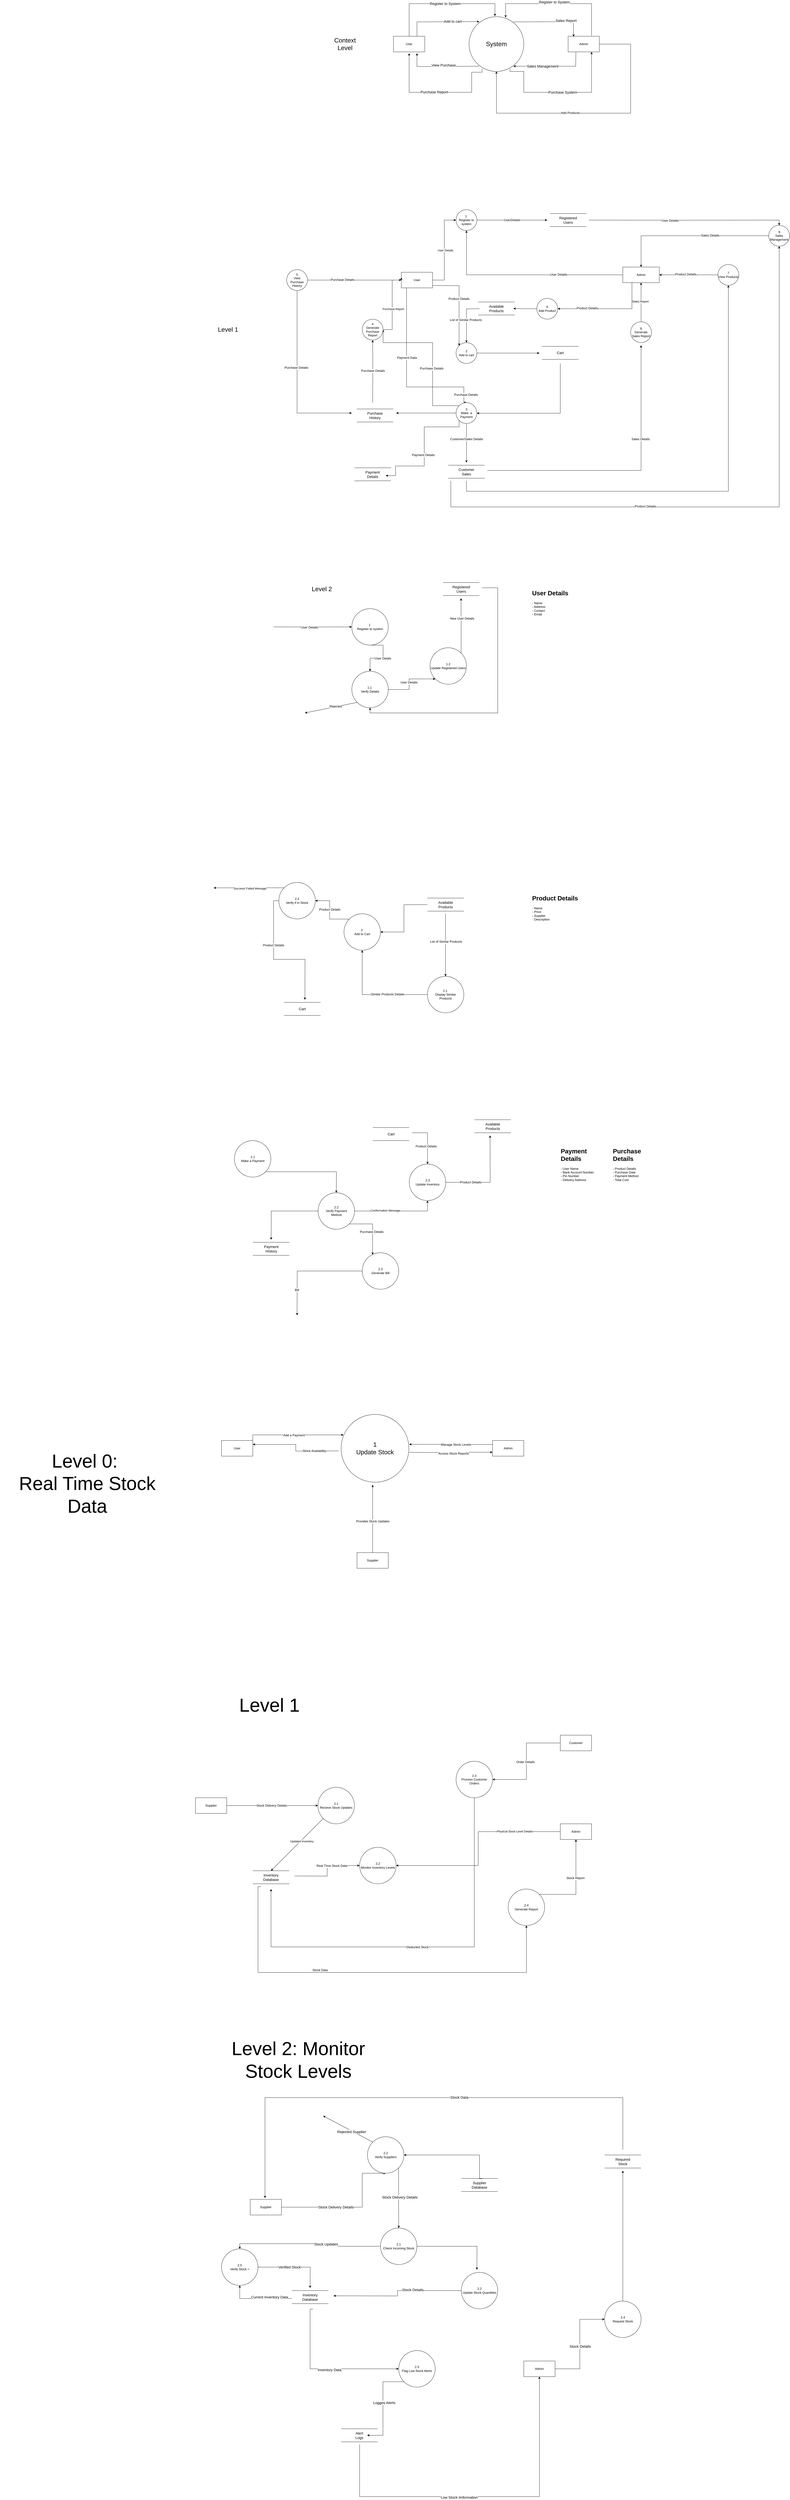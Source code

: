 <mxfile version="25.0.2">
  <diagram name="Page-1" id="Akb31RxIknfgXVOe-8zW">
    <mxGraphModel dx="5475" dy="3050" grid="1" gridSize="10" guides="1" tooltips="1" connect="1" arrows="1" fold="1" page="1" pageScale="1" pageWidth="850" pageHeight="1100" math="0" shadow="0">
      <root>
        <mxCell id="0" />
        <mxCell id="1" parent="0" />
        <mxCell id="qEVDCZwedE65Op3rCh5g-1" value="&lt;font style=&quot;font-size: 24px;&quot;&gt;System&lt;/font&gt;" style="ellipse;whiteSpace=wrap;html=1;aspect=fixed;" parent="1" vertex="1">
          <mxGeometry x="320" y="180" width="210" height="210" as="geometry" />
        </mxCell>
        <mxCell id="qEVDCZwedE65Op3rCh5g-11" style="edgeStyle=orthogonalEdgeStyle;rounded=0;orthogonalLoop=1;jettySize=auto;html=1;entryX=0.473;entryY=-0.01;entryDx=0;entryDy=0;entryPerimeter=0;" parent="1" source="qEVDCZwedE65Op3rCh5g-2" target="qEVDCZwedE65Op3rCh5g-1" edge="1">
          <mxGeometry relative="1" as="geometry">
            <mxPoint x="90" y="10" as="targetPoint" />
            <Array as="points">
              <mxPoint x="90" y="130" />
              <mxPoint x="419" y="130" />
            </Array>
          </mxGeometry>
        </mxCell>
        <mxCell id="qEVDCZwedE65Op3rCh5g-12" value="&lt;font style=&quot;font-size: 14px;&quot;&gt;Register to System&lt;/font&gt;" style="edgeLabel;html=1;align=center;verticalAlign=middle;resizable=0;points=[];" parent="qEVDCZwedE65Op3rCh5g-11" vertex="1" connectable="0">
          <mxGeometry x="0.05" y="-3" relative="1" as="geometry">
            <mxPoint x="-1" y="-3" as="offset" />
          </mxGeometry>
        </mxCell>
        <mxCell id="qEVDCZwedE65Op3rCh5g-2" value="User" style="rounded=0;whiteSpace=wrap;html=1;" parent="1" vertex="1">
          <mxGeometry x="30" y="255" width="120" height="60" as="geometry" />
        </mxCell>
        <mxCell id="JwmPt-cIcV7KMzRIeTKf-91" style="edgeStyle=orthogonalEdgeStyle;rounded=0;orthogonalLoop=1;jettySize=auto;html=1;entryX=0.5;entryY=1;entryDx=0;entryDy=0;" parent="1" source="qEVDCZwedE65Op3rCh5g-3" target="qEVDCZwedE65Op3rCh5g-1" edge="1">
          <mxGeometry relative="1" as="geometry">
            <Array as="points">
              <mxPoint x="940" y="285" />
              <mxPoint x="940" y="550" />
              <mxPoint x="425" y="550" />
            </Array>
          </mxGeometry>
        </mxCell>
        <mxCell id="JwmPt-cIcV7KMzRIeTKf-92" value="&lt;font style=&quot;font-size: 12px;&quot;&gt;Add Products&lt;/font&gt;" style="edgeLabel;html=1;align=center;verticalAlign=middle;resizable=0;points=[];" parent="JwmPt-cIcV7KMzRIeTKf-91" vertex="1" connectable="0">
          <mxGeometry x="0.164" y="1" relative="1" as="geometry">
            <mxPoint y="-2" as="offset" />
          </mxGeometry>
        </mxCell>
        <mxCell id="qEVDCZwedE65Op3rCh5g-3" value="Admin" style="rounded=0;whiteSpace=wrap;html=1;" parent="1" vertex="1">
          <mxGeometry x="700" y="255" width="120" height="60" as="geometry" />
        </mxCell>
        <mxCell id="qEVDCZwedE65Op3rCh5g-14" value="" style="endArrow=classic;html=1;rounded=0;exitX=0.75;exitY=0;exitDx=0;exitDy=0;entryX=0.188;entryY=0.09;entryDx=0;entryDy=0;entryPerimeter=0;" parent="1" source="qEVDCZwedE65Op3rCh5g-2" target="qEVDCZwedE65Op3rCh5g-1" edge="1">
          <mxGeometry width="50" height="50" relative="1" as="geometry">
            <mxPoint x="140" y="220" as="sourcePoint" />
            <mxPoint x="280" y="220" as="targetPoint" />
            <Array as="points">
              <mxPoint x="120" y="200" />
            </Array>
          </mxGeometry>
        </mxCell>
        <mxCell id="qEVDCZwedE65Op3rCh5g-19" value="&lt;font style=&quot;font-size: 14px;&quot;&gt;Add to cart&lt;/font&gt;" style="edgeLabel;html=1;align=center;verticalAlign=middle;resizable=0;points=[];" parent="qEVDCZwedE65Op3rCh5g-14" vertex="1" connectable="0">
          <mxGeometry x="0.304" y="2" relative="1" as="geometry">
            <mxPoint as="offset" />
          </mxGeometry>
        </mxCell>
        <mxCell id="qEVDCZwedE65Op3rCh5g-15" style="edgeStyle=orthogonalEdgeStyle;rounded=0;orthogonalLoop=1;jettySize=auto;html=1;entryX=0.379;entryY=1.013;entryDx=0;entryDy=0;entryPerimeter=0;" parent="1" edge="1">
          <mxGeometry relative="1" as="geometry">
            <mxPoint x="90" y="320" as="targetPoint" />
            <mxPoint x="370" y="380" as="sourcePoint" />
            <Array as="points">
              <mxPoint x="330" y="393" />
              <mxPoint x="330" y="470" />
              <mxPoint x="90" y="470" />
            </Array>
          </mxGeometry>
        </mxCell>
        <mxCell id="qEVDCZwedE65Op3rCh5g-16" value="&lt;font style=&quot;font-size: 14px;&quot;&gt;Purchase Report&lt;/font&gt;&lt;div&gt;&lt;font style=&quot;font-size: 14px;&quot;&gt;&lt;br&gt;&lt;/font&gt;&lt;/div&gt;" style="edgeLabel;html=1;align=center;verticalAlign=middle;resizable=0;points=[];" parent="qEVDCZwedE65Op3rCh5g-15" vertex="1" connectable="0">
          <mxGeometry x="0.05" y="-3" relative="1" as="geometry">
            <mxPoint x="-1" y="10" as="offset" />
          </mxGeometry>
        </mxCell>
        <mxCell id="qEVDCZwedE65Op3rCh5g-17" value="" style="endArrow=classic;html=1;rounded=0;entryX=0.188;entryY=0.09;entryDx=0;entryDy=0;entryPerimeter=0;" parent="1" edge="1">
          <mxGeometry width="50" height="50" relative="1" as="geometry">
            <mxPoint x="359" y="370" as="sourcePoint" />
            <mxPoint x="120" y="320" as="targetPoint" />
            <Array as="points">
              <mxPoint x="120" y="371" />
            </Array>
          </mxGeometry>
        </mxCell>
        <mxCell id="qEVDCZwedE65Op3rCh5g-18" value="&lt;font style=&quot;font-size: 14px;&quot;&gt;View Purchase&lt;/font&gt;" style="edgeLabel;html=1;align=center;verticalAlign=middle;resizable=0;points=[];" parent="qEVDCZwedE65Op3rCh5g-17" vertex="1" connectable="0">
          <mxGeometry x="0.315" y="-4" relative="1" as="geometry">
            <mxPoint x="53" y="-1" as="offset" />
          </mxGeometry>
        </mxCell>
        <mxCell id="qEVDCZwedE65Op3rCh5g-20" style="edgeStyle=orthogonalEdgeStyle;rounded=0;orthogonalLoop=1;jettySize=auto;html=1;entryX=0.668;entryY=0.015;entryDx=0;entryDy=0;entryPerimeter=0;exitX=0.749;exitY=-0.037;exitDx=0;exitDy=0;exitPerimeter=0;" parent="1" source="qEVDCZwedE65Op3rCh5g-3" target="qEVDCZwedE65Op3rCh5g-1" edge="1">
          <mxGeometry relative="1" as="geometry">
            <mxPoint x="460" y="160" as="targetPoint" />
            <mxPoint x="789" y="178" as="sourcePoint" />
            <Array as="points">
              <mxPoint x="790" y="178" />
              <mxPoint x="790" y="130" />
              <mxPoint x="460" y="130" />
            </Array>
          </mxGeometry>
        </mxCell>
        <mxCell id="qEVDCZwedE65Op3rCh5g-21" value="&lt;font style=&quot;font-size: 14px;&quot;&gt;Register to System&lt;/font&gt;" style="edgeLabel;html=1;align=center;verticalAlign=middle;resizable=0;points=[];" parent="qEVDCZwedE65Op3rCh5g-20" vertex="1" connectable="0">
          <mxGeometry x="0.05" y="-3" relative="1" as="geometry">
            <mxPoint x="-1" y="-3" as="offset" />
          </mxGeometry>
        </mxCell>
        <mxCell id="qEVDCZwedE65Op3rCh5g-22" value="" style="endArrow=classic;html=1;rounded=0;exitX=0.175;exitY=0.026;exitDx=0;exitDy=0;exitPerimeter=0;entryX=0.175;entryY=0.026;entryDx=0;entryDy=0;entryPerimeter=0;" parent="1" target="qEVDCZwedE65Op3rCh5g-3" edge="1">
          <mxGeometry width="50" height="50" relative="1" as="geometry">
            <mxPoint x="490" y="200" as="sourcePoint" />
            <mxPoint x="720" y="248" as="targetPoint" />
            <Array as="points">
              <mxPoint x="490" y="200" />
              <mxPoint x="720" y="199" />
            </Array>
          </mxGeometry>
        </mxCell>
        <mxCell id="qEVDCZwedE65Op3rCh5g-23" value="&lt;font style=&quot;font-size: 14px;&quot;&gt;Sales Report&lt;/font&gt;" style="edgeLabel;html=1;align=center;verticalAlign=middle;resizable=0;points=[];" parent="qEVDCZwedE65Op3rCh5g-22" vertex="1" connectable="0">
          <mxGeometry x="0.304" y="2" relative="1" as="geometry">
            <mxPoint x="14" y="-2" as="offset" />
          </mxGeometry>
        </mxCell>
        <mxCell id="qEVDCZwedE65Op3rCh5g-24" style="edgeStyle=orthogonalEdgeStyle;rounded=0;orthogonalLoop=1;jettySize=auto;html=1;entryX=0.75;entryY=1;entryDx=0;entryDy=0;exitX=0.748;exitY=0.953;exitDx=0;exitDy=0;exitPerimeter=0;" parent="1" source="qEVDCZwedE65Op3rCh5g-1" target="qEVDCZwedE65Op3rCh5g-3" edge="1">
          <mxGeometry relative="1" as="geometry">
            <mxPoint x="789.59" y="392.73" as="targetPoint" />
            <mxPoint x="460" y="400" as="sourcePoint" />
            <Array as="points">
              <mxPoint x="477" y="390" />
              <mxPoint x="530" y="390" />
              <mxPoint x="530" y="470" />
              <mxPoint x="790" y="470" />
            </Array>
          </mxGeometry>
        </mxCell>
        <mxCell id="qEVDCZwedE65Op3rCh5g-25" value="&lt;font style=&quot;font-size: 14px;&quot;&gt;Purchase System&lt;/font&gt;" style="edgeLabel;html=1;align=center;verticalAlign=middle;resizable=0;points=[];" parent="qEVDCZwedE65Op3rCh5g-24" vertex="1" connectable="0">
          <mxGeometry x="0.05" y="-3" relative="1" as="geometry">
            <mxPoint x="-1" y="-3" as="offset" />
          </mxGeometry>
        </mxCell>
        <mxCell id="qEVDCZwedE65Op3rCh5g-26" value="" style="endArrow=classic;html=1;rounded=0;entryX=0.188;entryY=0.09;entryDx=0;entryDy=0;entryPerimeter=0;exitX=0.25;exitY=1;exitDx=0;exitDy=0;" parent="1" source="qEVDCZwedE65Op3rCh5g-3" edge="1">
          <mxGeometry width="50" height="50" relative="1" as="geometry">
            <mxPoint x="729" y="370" as="sourcePoint" />
            <mxPoint x="490" y="370" as="targetPoint" />
            <Array as="points">
              <mxPoint x="729" y="370" />
            </Array>
          </mxGeometry>
        </mxCell>
        <mxCell id="qEVDCZwedE65Op3rCh5g-27" value="&lt;font style=&quot;font-size: 14px;&quot;&gt;Sales Management&lt;/font&gt;" style="edgeLabel;html=1;align=center;verticalAlign=middle;resizable=0;points=[];" parent="qEVDCZwedE65Op3rCh5g-26" vertex="1" connectable="0">
          <mxGeometry x="0.315" y="-4" relative="1" as="geometry">
            <mxPoint x="11" y="4" as="offset" />
          </mxGeometry>
        </mxCell>
        <mxCell id="JwmPt-cIcV7KMzRIeTKf-22" style="edgeStyle=orthogonalEdgeStyle;rounded=0;orthogonalLoop=1;jettySize=auto;html=1;entryX=0;entryY=0.5;entryDx=0;entryDy=0;" parent="1" source="JwmPt-cIcV7KMzRIeTKf-20" target="JwmPt-cIcV7KMzRIeTKf-21" edge="1">
          <mxGeometry relative="1" as="geometry" />
        </mxCell>
        <mxCell id="JwmPt-cIcV7KMzRIeTKf-23" value="User Details" style="edgeLabel;html=1;align=center;verticalAlign=middle;resizable=0;points=[];" parent="JwmPt-cIcV7KMzRIeTKf-22" vertex="1" connectable="0">
          <mxGeometry x="-0.004" y="-4" relative="1" as="geometry">
            <mxPoint as="offset" />
          </mxGeometry>
        </mxCell>
        <mxCell id="JwmPt-cIcV7KMzRIeTKf-33" style="edgeStyle=orthogonalEdgeStyle;rounded=0;orthogonalLoop=1;jettySize=auto;html=1;entryX=0;entryY=0;entryDx=0;entryDy=0;" parent="1" target="JwmPt-cIcV7KMzRIeTKf-32" edge="1">
          <mxGeometry relative="1" as="geometry">
            <mxPoint x="180" y="1211" as="sourcePoint" />
            <mxPoint x="270.0" y="1491" as="targetPoint" />
          </mxGeometry>
        </mxCell>
        <mxCell id="JwmPt-cIcV7KMzRIeTKf-34" value="&lt;font style=&quot;font-size: 12px;&quot;&gt;Product Details&lt;/font&gt;" style="edgeLabel;html=1;align=center;verticalAlign=middle;resizable=0;points=[];" parent="JwmPt-cIcV7KMzRIeTKf-33" vertex="1" connectable="0">
          <mxGeometry x="0.209" y="-1" relative="1" as="geometry">
            <mxPoint y="-49" as="offset" />
          </mxGeometry>
        </mxCell>
        <mxCell id="JwmPt-cIcV7KMzRIeTKf-59" style="edgeStyle=orthogonalEdgeStyle;rounded=0;orthogonalLoop=1;jettySize=auto;html=1;entryX=0.5;entryY=0;entryDx=0;entryDy=0;" parent="1" source="JwmPt-cIcV7KMzRIeTKf-20" target="JwmPt-cIcV7KMzRIeTKf-39" edge="1">
          <mxGeometry relative="1" as="geometry">
            <mxPoint x="300" y="1590" as="targetPoint" />
            <Array as="points">
              <mxPoint x="80" y="1600" />
              <mxPoint x="300" y="1600" />
              <mxPoint x="300" y="1660" />
            </Array>
          </mxGeometry>
        </mxCell>
        <mxCell id="JwmPt-cIcV7KMzRIeTKf-60" value="&lt;font style=&quot;font-size: 12px;&quot;&gt;Payment Data&lt;/font&gt;" style="edgeLabel;html=1;align=center;verticalAlign=middle;resizable=0;points=[];" parent="JwmPt-cIcV7KMzRIeTKf-59" vertex="1" connectable="0">
          <mxGeometry x="-0.202" y="1" relative="1" as="geometry">
            <mxPoint as="offset" />
          </mxGeometry>
        </mxCell>
        <mxCell id="JwmPt-cIcV7KMzRIeTKf-20" value="User" style="rounded=0;whiteSpace=wrap;html=1;" parent="1" vertex="1">
          <mxGeometry x="60" y="1160" width="120" height="60" as="geometry" />
        </mxCell>
        <mxCell id="JwmPt-cIcV7KMzRIeTKf-24" style="edgeStyle=orthogonalEdgeStyle;rounded=0;orthogonalLoop=1;jettySize=auto;html=1;exitX=1;exitY=0.5;exitDx=0;exitDy=0;" parent="1" source="JwmPt-cIcV7KMzRIeTKf-21" edge="1">
          <mxGeometry relative="1" as="geometry">
            <mxPoint x="620" y="960.143" as="targetPoint" />
          </mxGeometry>
        </mxCell>
        <mxCell id="JwmPt-cIcV7KMzRIeTKf-82" value="&lt;font style=&quot;font-size: 12px;&quot;&gt;UserDetails&lt;/font&gt;" style="edgeLabel;html=1;align=center;verticalAlign=middle;resizable=0;points=[];" parent="JwmPt-cIcV7KMzRIeTKf-24" vertex="1" connectable="0">
          <mxGeometry x="0.003" y="-1" relative="1" as="geometry">
            <mxPoint y="-2" as="offset" />
          </mxGeometry>
        </mxCell>
        <mxCell id="JwmPt-cIcV7KMzRIeTKf-21" value="1&amp;nbsp;&lt;div&gt;Register to system&lt;/div&gt;" style="ellipse;whiteSpace=wrap;html=1;aspect=fixed;" parent="1" vertex="1">
          <mxGeometry x="270" y="920" width="80" height="80" as="geometry" />
        </mxCell>
        <mxCell id="JwmPt-cIcV7KMzRIeTKf-28" value="" style="group" parent="1" vertex="1" connectable="0">
          <mxGeometry x="630" y="935" width="140" height="50" as="geometry" />
        </mxCell>
        <mxCell id="JwmPt-cIcV7KMzRIeTKf-25" value="" style="endArrow=none;html=1;rounded=0;" parent="JwmPt-cIcV7KMzRIeTKf-28" edge="1">
          <mxGeometry width="50" height="50" relative="1" as="geometry">
            <mxPoint as="sourcePoint" />
            <mxPoint x="140" as="targetPoint" />
          </mxGeometry>
        </mxCell>
        <mxCell id="JwmPt-cIcV7KMzRIeTKf-26" value="" style="endArrow=none;html=1;rounded=0;" parent="JwmPt-cIcV7KMzRIeTKf-28" edge="1">
          <mxGeometry width="50" height="50" relative="1" as="geometry">
            <mxPoint y="50" as="sourcePoint" />
            <mxPoint x="140" y="50" as="targetPoint" />
          </mxGeometry>
        </mxCell>
        <mxCell id="JwmPt-cIcV7KMzRIeTKf-27" value="&lt;font style=&quot;font-size: 14px;&quot;&gt;Registered Users&lt;/font&gt;" style="text;html=1;align=center;verticalAlign=middle;whiteSpace=wrap;rounded=0;" parent="JwmPt-cIcV7KMzRIeTKf-28" vertex="1">
          <mxGeometry x="40" y="10" width="60" height="30" as="geometry" />
        </mxCell>
        <mxCell id="JwmPt-cIcV7KMzRIeTKf-30" style="edgeStyle=orthogonalEdgeStyle;rounded=0;orthogonalLoop=1;jettySize=auto;html=1;entryX=0.5;entryY=1;entryDx=0;entryDy=0;" parent="1" source="JwmPt-cIcV7KMzRIeTKf-29" target="JwmPt-cIcV7KMzRIeTKf-21" edge="1">
          <mxGeometry relative="1" as="geometry" />
        </mxCell>
        <mxCell id="JwmPt-cIcV7KMzRIeTKf-31" value="&lt;font style=&quot;font-size: 12px;&quot;&gt;User Details&lt;/font&gt;" style="edgeLabel;html=1;align=center;verticalAlign=middle;resizable=0;points=[];" parent="JwmPt-cIcV7KMzRIeTKf-30" vertex="1" connectable="0">
          <mxGeometry x="-0.359" y="2" relative="1" as="geometry">
            <mxPoint y="-3" as="offset" />
          </mxGeometry>
        </mxCell>
        <mxCell id="JwmPt-cIcV7KMzRIeTKf-68" style="edgeStyle=orthogonalEdgeStyle;rounded=0;orthogonalLoop=1;jettySize=auto;html=1;exitX=0.5;exitY=0;exitDx=0;exitDy=0;" parent="1" source="JwmPt-cIcV7KMzRIeTKf-66" target="JwmPt-cIcV7KMzRIeTKf-29" edge="1">
          <mxGeometry relative="1" as="geometry" />
        </mxCell>
        <mxCell id="JwmPt-cIcV7KMzRIeTKf-72" value="Sales Report" style="edgeLabel;html=1;align=center;verticalAlign=middle;resizable=0;points=[];" parent="JwmPt-cIcV7KMzRIeTKf-68" vertex="1" connectable="0">
          <mxGeometry x="-0.01" y="4" relative="1" as="geometry">
            <mxPoint x="1" y="-4" as="offset" />
          </mxGeometry>
        </mxCell>
        <mxCell id="JwmPt-cIcV7KMzRIeTKf-94" style="edgeStyle=orthogonalEdgeStyle;rounded=0;orthogonalLoop=1;jettySize=auto;html=1;exitX=0.25;exitY=1;exitDx=0;exitDy=0;entryX=1;entryY=0.5;entryDx=0;entryDy=0;" parent="1" source="JwmPt-cIcV7KMzRIeTKf-29" target="JwmPt-cIcV7KMzRIeTKf-93" edge="1">
          <mxGeometry relative="1" as="geometry" />
        </mxCell>
        <mxCell id="JwmPt-cIcV7KMzRIeTKf-95" value="&lt;font style=&quot;font-size: 12px;&quot;&gt;Product Details&lt;/font&gt;" style="edgeLabel;html=1;align=center;verticalAlign=middle;resizable=0;points=[];" parent="JwmPt-cIcV7KMzRIeTKf-94" vertex="1" connectable="0">
          <mxGeometry x="0.421" y="-2" relative="1" as="geometry">
            <mxPoint x="1" as="offset" />
          </mxGeometry>
        </mxCell>
        <mxCell id="JwmPt-cIcV7KMzRIeTKf-29" value="Admin" style="rounded=0;whiteSpace=wrap;html=1;" parent="1" vertex="1">
          <mxGeometry x="910" y="1140" width="140" height="60" as="geometry" />
        </mxCell>
        <mxCell id="JwmPt-cIcV7KMzRIeTKf-38" style="edgeStyle=orthogonalEdgeStyle;rounded=0;orthogonalLoop=1;jettySize=auto;html=1;" parent="1" source="JwmPt-cIcV7KMzRIeTKf-32" edge="1">
          <mxGeometry relative="1" as="geometry">
            <mxPoint x="590.0" y="1470" as="targetPoint" />
          </mxGeometry>
        </mxCell>
        <mxCell id="JwmPt-cIcV7KMzRIeTKf-32" value="2&lt;br&gt;&lt;div&gt;Add to cart&lt;/div&gt;" style="ellipse;whiteSpace=wrap;html=1;aspect=fixed;" parent="1" vertex="1">
          <mxGeometry x="270" y="1430" width="80" height="80" as="geometry" />
        </mxCell>
        <mxCell id="JwmPt-cIcV7KMzRIeTKf-35" value="" style="endArrow=none;html=1;rounded=0;" parent="1" edge="1">
          <mxGeometry width="50" height="50" relative="1" as="geometry">
            <mxPoint x="600" y="1444.23" as="sourcePoint" />
            <mxPoint x="740" y="1444.23" as="targetPoint" />
          </mxGeometry>
        </mxCell>
        <mxCell id="JwmPt-cIcV7KMzRIeTKf-36" value="" style="endArrow=none;html=1;rounded=0;" parent="1" edge="1">
          <mxGeometry width="50" height="50" relative="1" as="geometry">
            <mxPoint x="600" y="1494.23" as="sourcePoint" />
            <mxPoint x="740" y="1494.23" as="targetPoint" />
            <Array as="points">
              <mxPoint x="670" y="1494" />
            </Array>
          </mxGeometry>
        </mxCell>
        <mxCell id="JwmPt-cIcV7KMzRIeTKf-37" value="&lt;font style=&quot;font-size: 14px;&quot;&gt;Cart&lt;/font&gt;" style="text;html=1;align=center;verticalAlign=middle;whiteSpace=wrap;rounded=0;" parent="1" vertex="1">
          <mxGeometry x="640" y="1454.23" width="60" height="30" as="geometry" />
        </mxCell>
        <mxCell id="JwmPt-cIcV7KMzRIeTKf-40" style="edgeStyle=orthogonalEdgeStyle;rounded=0;orthogonalLoop=1;jettySize=auto;html=1;entryX=1.025;entryY=0.384;entryDx=0;entryDy=0;entryPerimeter=0;" parent="1" edge="1">
          <mxGeometry relative="1" as="geometry">
            <mxPoint x="350" y="1700.72" as="targetPoint" />
            <mxPoint x="670" y="1510" as="sourcePoint" />
            <Array as="points">
              <mxPoint x="670" y="1701" />
            </Array>
          </mxGeometry>
        </mxCell>
        <mxCell id="JwmPt-cIcV7KMzRIeTKf-53" style="edgeStyle=orthogonalEdgeStyle;rounded=0;orthogonalLoop=1;jettySize=auto;html=1;" parent="1" source="JwmPt-cIcV7KMzRIeTKf-39" edge="1">
          <mxGeometry relative="1" as="geometry">
            <mxPoint x="40" y="1700" as="targetPoint" />
          </mxGeometry>
        </mxCell>
        <mxCell id="hVze2T5vo5RTJaVRguCJ-6" value="&lt;font style=&quot;font-size: 12px;&quot;&gt;Purchase Details&lt;/font&gt;" style="edgeLabel;html=1;align=center;verticalAlign=middle;resizable=0;points=[];" parent="JwmPt-cIcV7KMzRIeTKf-53" vertex="1" connectable="0">
          <mxGeometry x="0.131" y="1" relative="1" as="geometry">
            <mxPoint x="168" y="-72" as="offset" />
          </mxGeometry>
        </mxCell>
        <mxCell id="JwmPt-cIcV7KMzRIeTKf-65" style="edgeStyle=orthogonalEdgeStyle;rounded=0;orthogonalLoop=1;jettySize=auto;html=1;" parent="1" source="JwmPt-cIcV7KMzRIeTKf-39" edge="1">
          <mxGeometry relative="1" as="geometry">
            <mxPoint x="310" y="1890" as="targetPoint" />
          </mxGeometry>
        </mxCell>
        <mxCell id="JwmPt-cIcV7KMzRIeTKf-67" value="&lt;font style=&quot;font-size: 12px;&quot;&gt;Customer/Sales Details&lt;/font&gt;" style="edgeLabel;html=1;align=center;verticalAlign=middle;resizable=0;points=[];" parent="JwmPt-cIcV7KMzRIeTKf-65" vertex="1" connectable="0">
          <mxGeometry x="-0.206" relative="1" as="geometry">
            <mxPoint as="offset" />
          </mxGeometry>
        </mxCell>
        <mxCell id="hVze2T5vo5RTJaVRguCJ-18" style="edgeStyle=orthogonalEdgeStyle;rounded=0;orthogonalLoop=1;jettySize=auto;html=1;exitX=0;exitY=1;exitDx=0;exitDy=0;" parent="1" source="JwmPt-cIcV7KMzRIeTKf-39" edge="1">
          <mxGeometry relative="1" as="geometry">
            <mxPoint x="339.996" y="1753.284" as="sourcePoint" />
            <mxPoint y="1940" as="targetPoint" />
            <Array as="points">
              <mxPoint x="282" y="1753" />
              <mxPoint x="148" y="1753" />
              <mxPoint x="148" y="1903" />
              <mxPoint x="38" y="1903" />
            </Array>
          </mxGeometry>
        </mxCell>
        <mxCell id="hVze2T5vo5RTJaVRguCJ-19" value="&lt;font style=&quot;font-size: 12px;&quot;&gt;Payment Details&lt;/font&gt;" style="edgeLabel;html=1;align=center;verticalAlign=middle;resizable=0;points=[];" parent="hVze2T5vo5RTJaVRguCJ-18" vertex="1" connectable="0">
          <mxGeometry x="0.075" y="-4" relative="1" as="geometry">
            <mxPoint y="1" as="offset" />
          </mxGeometry>
        </mxCell>
        <mxCell id="hVze2T5vo5RTJaVRguCJ-20" style="edgeStyle=orthogonalEdgeStyle;rounded=0;orthogonalLoop=1;jettySize=auto;html=1;exitX=0;exitY=0;exitDx=0;exitDy=0;entryX=1;entryY=0.5;entryDx=0;entryDy=0;" parent="1" source="JwmPt-cIcV7KMzRIeTKf-39" target="JwmPt-cIcV7KMzRIeTKf-54" edge="1">
          <mxGeometry relative="1" as="geometry">
            <Array as="points">
              <mxPoint x="180" y="1672" />
              <mxPoint x="180" y="1430" />
              <mxPoint x="-10" y="1430" />
            </Array>
          </mxGeometry>
        </mxCell>
        <mxCell id="hVze2T5vo5RTJaVRguCJ-21" value="&lt;font style=&quot;font-size: 12px;&quot;&gt;Purchase Details&lt;/font&gt;" style="edgeLabel;html=1;align=center;verticalAlign=middle;resizable=0;points=[];" parent="hVze2T5vo5RTJaVRguCJ-20" vertex="1" connectable="0">
          <mxGeometry x="-0.161" y="4" relative="1" as="geometry">
            <mxPoint as="offset" />
          </mxGeometry>
        </mxCell>
        <mxCell id="JwmPt-cIcV7KMzRIeTKf-39" value="3&lt;div&gt;Make&amp;nbsp; a Payment&lt;/div&gt;" style="ellipse;whiteSpace=wrap;html=1;aspect=fixed;" parent="1" vertex="1">
          <mxGeometry x="270" y="1660" width="80" height="80" as="geometry" />
        </mxCell>
        <mxCell id="JwmPt-cIcV7KMzRIeTKf-55" style="edgeStyle=orthogonalEdgeStyle;rounded=0;orthogonalLoop=1;jettySize=auto;html=1;entryX=0.5;entryY=1;entryDx=0;entryDy=0;" parent="1" target="JwmPt-cIcV7KMzRIeTKf-54" edge="1">
          <mxGeometry relative="1" as="geometry">
            <mxPoint x="-50" y="1660" as="sourcePoint" />
          </mxGeometry>
        </mxCell>
        <mxCell id="JwmPt-cIcV7KMzRIeTKf-56" value="&lt;font style=&quot;font-size: 12px;&quot;&gt;Purchase Details&lt;/font&gt;" style="edgeLabel;html=1;align=center;verticalAlign=middle;resizable=0;points=[];" parent="JwmPt-cIcV7KMzRIeTKf-55" vertex="1" connectable="0">
          <mxGeometry x="0.013" y="-1" relative="1" as="geometry">
            <mxPoint y="-1" as="offset" />
          </mxGeometry>
        </mxCell>
        <mxCell id="JwmPt-cIcV7KMzRIeTKf-57" style="edgeStyle=orthogonalEdgeStyle;rounded=0;orthogonalLoop=1;jettySize=auto;html=1;entryX=0;entryY=0.5;entryDx=0;entryDy=0;" parent="1" source="JwmPt-cIcV7KMzRIeTKf-54" target="JwmPt-cIcV7KMzRIeTKf-20" edge="1">
          <mxGeometry relative="1" as="geometry" />
        </mxCell>
        <mxCell id="JwmPt-cIcV7KMzRIeTKf-58" value="Purchase Report" style="edgeLabel;html=1;align=center;verticalAlign=middle;resizable=0;points=[];" parent="JwmPt-cIcV7KMzRIeTKf-57" vertex="1" connectable="0">
          <mxGeometry x="-0.125" y="-4" relative="1" as="geometry">
            <mxPoint as="offset" />
          </mxGeometry>
        </mxCell>
        <mxCell id="JwmPt-cIcV7KMzRIeTKf-54" value="4&lt;div&gt;Generate Purchase Report&lt;/div&gt;" style="ellipse;whiteSpace=wrap;html=1;aspect=fixed;" parent="1" vertex="1">
          <mxGeometry x="-90" y="1340" width="80" height="80" as="geometry" />
        </mxCell>
        <mxCell id="JwmPt-cIcV7KMzRIeTKf-61" value="" style="endArrow=none;html=1;rounded=0;" parent="1" edge="1">
          <mxGeometry width="50" height="50" relative="1" as="geometry">
            <mxPoint x="240" y="1900" as="sourcePoint" />
            <mxPoint x="380" y="1900" as="targetPoint" />
          </mxGeometry>
        </mxCell>
        <mxCell id="JwmPt-cIcV7KMzRIeTKf-62" value="" style="endArrow=none;html=1;rounded=0;" parent="1" edge="1">
          <mxGeometry width="50" height="50" relative="1" as="geometry">
            <mxPoint x="240" y="1950" as="sourcePoint" />
            <mxPoint x="380" y="1950" as="targetPoint" />
            <Array as="points">
              <mxPoint x="310" y="1949.77" />
            </Array>
          </mxGeometry>
        </mxCell>
        <mxCell id="JwmPt-cIcV7KMzRIeTKf-86" style="edgeStyle=orthogonalEdgeStyle;rounded=0;orthogonalLoop=1;jettySize=auto;html=1;entryX=0.5;entryY=1;entryDx=0;entryDy=0;" parent="1" target="JwmPt-cIcV7KMzRIeTKf-84" edge="1">
          <mxGeometry relative="1" as="geometry">
            <mxPoint x="1201.185" y="1620" as="targetPoint" />
            <mxPoint x="250" y="1960" as="sourcePoint" />
            <Array as="points">
              <mxPoint x="250" y="1970" />
              <mxPoint x="250" y="2060" />
              <mxPoint x="1510" y="2060" />
            </Array>
          </mxGeometry>
        </mxCell>
        <mxCell id="JwmPt-cIcV7KMzRIeTKf-89" value="&lt;font style=&quot;font-size: 12px;&quot;&gt;Product Details&lt;/font&gt;" style="edgeLabel;html=1;align=center;verticalAlign=middle;resizable=0;points=[];" parent="JwmPt-cIcV7KMzRIeTKf-86" vertex="1" connectable="0">
          <mxGeometry x="-0.283" y="4" relative="1" as="geometry">
            <mxPoint y="2" as="offset" />
          </mxGeometry>
        </mxCell>
        <mxCell id="hVze2T5vo5RTJaVRguCJ-5" style="edgeStyle=orthogonalEdgeStyle;rounded=0;orthogonalLoop=1;jettySize=auto;html=1;entryX=0.5;entryY=1;entryDx=0;entryDy=0;" parent="1" target="hVze2T5vo5RTJaVRguCJ-2" edge="1">
          <mxGeometry relative="1" as="geometry">
            <mxPoint x="310" y="1960" as="sourcePoint" />
            <mxPoint x="1315" y="1230" as="targetPoint" />
            <Array as="points">
              <mxPoint x="310" y="2000" />
              <mxPoint x="1315" y="2000" />
            </Array>
          </mxGeometry>
        </mxCell>
        <mxCell id="JwmPt-cIcV7KMzRIeTKf-63" value="&lt;span style=&quot;font-size: 14px;&quot;&gt;Customer Sales&lt;/span&gt;" style="text;html=1;align=center;verticalAlign=middle;whiteSpace=wrap;rounded=0;" parent="1" vertex="1">
          <mxGeometry x="280" y="1910" width="60" height="30" as="geometry" />
        </mxCell>
        <mxCell id="JwmPt-cIcV7KMzRIeTKf-69" style="edgeStyle=orthogonalEdgeStyle;rounded=0;orthogonalLoop=1;jettySize=auto;html=1;" parent="1" edge="1">
          <mxGeometry relative="1" as="geometry">
            <mxPoint x="980" y="1440" as="targetPoint" />
            <mxPoint x="390" y="1920" as="sourcePoint" />
            <Array as="points">
              <mxPoint x="980" y="1920" />
            </Array>
          </mxGeometry>
        </mxCell>
        <mxCell id="JwmPt-cIcV7KMzRIeTKf-70" value="&lt;font style=&quot;font-size: 12px;&quot;&gt;Sales Details&lt;/font&gt;" style="edgeLabel;html=1;align=center;verticalAlign=middle;resizable=0;points=[];" parent="JwmPt-cIcV7KMzRIeTKf-69" vertex="1" connectable="0">
          <mxGeometry x="0.328" y="2" relative="1" as="geometry">
            <mxPoint as="offset" />
          </mxGeometry>
        </mxCell>
        <mxCell id="JwmPt-cIcV7KMzRIeTKf-66" value="8&lt;div&gt;Generate Sales Report&lt;/div&gt;" style="ellipse;whiteSpace=wrap;html=1;aspect=fixed;" parent="1" vertex="1">
          <mxGeometry x="940" y="1350" width="80" height="80" as="geometry" />
        </mxCell>
        <mxCell id="JwmPt-cIcV7KMzRIeTKf-74" style="edgeStyle=orthogonalEdgeStyle;rounded=0;orthogonalLoop=1;jettySize=auto;html=1;exitX=1;exitY=0.5;exitDx=0;exitDy=0;" parent="1" source="JwmPt-cIcV7KMzRIeTKf-73" edge="1">
          <mxGeometry relative="1" as="geometry">
            <mxPoint x="60" y="1180" as="targetPoint" />
            <Array as="points">
              <mxPoint x="60" y="1190" />
            </Array>
          </mxGeometry>
        </mxCell>
        <mxCell id="JwmPt-cIcV7KMzRIeTKf-78" value="&lt;font style=&quot;font-size: 12px;&quot;&gt;Purchase Details&lt;/font&gt;" style="edgeLabel;html=1;align=center;verticalAlign=middle;resizable=0;points=[];" parent="JwmPt-cIcV7KMzRIeTKf-74" vertex="1" connectable="0">
          <mxGeometry x="-0.275" y="1" relative="1" as="geometry">
            <mxPoint as="offset" />
          </mxGeometry>
        </mxCell>
        <mxCell id="JwmPt-cIcV7KMzRIeTKf-75" style="edgeStyle=orthogonalEdgeStyle;rounded=0;orthogonalLoop=1;jettySize=auto;html=1;" parent="1" source="JwmPt-cIcV7KMzRIeTKf-73" edge="1">
          <mxGeometry relative="1" as="geometry">
            <mxPoint x="-130" y="1700" as="targetPoint" />
            <Array as="points">
              <mxPoint x="-340" y="1700" />
            </Array>
          </mxGeometry>
        </mxCell>
        <mxCell id="JwmPt-cIcV7KMzRIeTKf-76" value="&lt;font style=&quot;font-size: 12px;&quot;&gt;Purchase Details&lt;/font&gt;" style="edgeLabel;html=1;align=center;verticalAlign=middle;resizable=0;points=[];" parent="JwmPt-cIcV7KMzRIeTKf-75" vertex="1" connectable="0">
          <mxGeometry x="-0.126" y="-3" relative="1" as="geometry">
            <mxPoint y="-1" as="offset" />
          </mxGeometry>
        </mxCell>
        <mxCell id="JwmPt-cIcV7KMzRIeTKf-73" value="5&lt;div&gt;View Purchase History&lt;/div&gt;" style="ellipse;whiteSpace=wrap;html=1;aspect=fixed;" parent="1" vertex="1">
          <mxGeometry x="-380" y="1150" width="80" height="80" as="geometry" />
        </mxCell>
        <mxCell id="JwmPt-cIcV7KMzRIeTKf-87" style="edgeStyle=orthogonalEdgeStyle;rounded=0;orthogonalLoop=1;jettySize=auto;html=1;entryX=0.5;entryY=0;entryDx=0;entryDy=0;" parent="1" source="JwmPt-cIcV7KMzRIeTKf-84" target="JwmPt-cIcV7KMzRIeTKf-29" edge="1">
          <mxGeometry relative="1" as="geometry" />
        </mxCell>
        <mxCell id="JwmPt-cIcV7KMzRIeTKf-88" value="&lt;font style=&quot;font-size: 12px;&quot;&gt;Sales Details&lt;/font&gt;" style="edgeLabel;html=1;align=center;verticalAlign=middle;resizable=0;points=[];" parent="JwmPt-cIcV7KMzRIeTKf-87" vertex="1" connectable="0">
          <mxGeometry x="-0.259" y="-1" relative="1" as="geometry">
            <mxPoint x="1" as="offset" />
          </mxGeometry>
        </mxCell>
        <mxCell id="JwmPt-cIcV7KMzRIeTKf-84" value="9&lt;div&gt;Sales Management&lt;/div&gt;" style="ellipse;whiteSpace=wrap;html=1;aspect=fixed;" parent="1" vertex="1">
          <mxGeometry x="1470" y="980" width="80" height="80" as="geometry" />
        </mxCell>
        <mxCell id="JwmPt-cIcV7KMzRIeTKf-85" style="edgeStyle=orthogonalEdgeStyle;rounded=0;orthogonalLoop=1;jettySize=auto;html=1;entryX=0.5;entryY=0;entryDx=0;entryDy=0;" parent="1" target="JwmPt-cIcV7KMzRIeTKf-84" edge="1">
          <mxGeometry relative="1" as="geometry">
            <mxPoint x="780" y="960" as="sourcePoint" />
          </mxGeometry>
        </mxCell>
        <mxCell id="JwmPt-cIcV7KMzRIeTKf-90" value="&lt;font style=&quot;font-size: 12px;&quot;&gt;User Details&lt;/font&gt;" style="edgeLabel;html=1;align=center;verticalAlign=middle;resizable=0;points=[];" parent="JwmPt-cIcV7KMzRIeTKf-85" vertex="1" connectable="0">
          <mxGeometry x="-0.171" y="-1" relative="1" as="geometry">
            <mxPoint as="offset" />
          </mxGeometry>
        </mxCell>
        <mxCell id="JwmPt-cIcV7KMzRIeTKf-100" style="edgeStyle=orthogonalEdgeStyle;rounded=0;orthogonalLoop=1;jettySize=auto;html=1;exitX=0;exitY=0.5;exitDx=0;exitDy=0;" parent="1" source="JwmPt-cIcV7KMzRIeTKf-93" edge="1">
          <mxGeometry relative="1" as="geometry">
            <mxPoint x="490" y="1299" as="targetPoint" />
          </mxGeometry>
        </mxCell>
        <mxCell id="JwmPt-cIcV7KMzRIeTKf-93" value="6&lt;br&gt;&lt;div&gt;Add Product&lt;/div&gt;" style="ellipse;whiteSpace=wrap;html=1;aspect=fixed;" parent="1" vertex="1">
          <mxGeometry x="580" y="1260" width="80" height="80" as="geometry" />
        </mxCell>
        <mxCell id="JwmPt-cIcV7KMzRIeTKf-97" value="" style="endArrow=none;html=1;rounded=0;" parent="1" edge="1">
          <mxGeometry width="50" height="50" relative="1" as="geometry">
            <mxPoint x="355" y="1274" as="sourcePoint" />
            <mxPoint x="495" y="1274" as="targetPoint" />
          </mxGeometry>
        </mxCell>
        <mxCell id="JwmPt-cIcV7KMzRIeTKf-98" value="" style="endArrow=none;html=1;rounded=0;" parent="1" edge="1">
          <mxGeometry width="50" height="50" relative="1" as="geometry">
            <mxPoint x="355" y="1324" as="sourcePoint" />
            <mxPoint x="495" y="1324" as="targetPoint" />
            <Array as="points">
              <mxPoint x="425" y="1323.77" />
            </Array>
          </mxGeometry>
        </mxCell>
        <mxCell id="JwmPt-cIcV7KMzRIeTKf-101" style="edgeStyle=orthogonalEdgeStyle;rounded=0;orthogonalLoop=1;jettySize=auto;html=1;entryX=0.5;entryY=0;entryDx=0;entryDy=0;" parent="1" target="JwmPt-cIcV7KMzRIeTKf-32" edge="1">
          <mxGeometry relative="1" as="geometry">
            <mxPoint x="360" y="1300" as="sourcePoint" />
          </mxGeometry>
        </mxCell>
        <mxCell id="LrRgrGLLB0jfv0ncZLOa-1" value="&lt;font style=&quot;font-size: 12px;&quot;&gt;List of Similar Products&lt;/font&gt;" style="edgeLabel;html=1;align=center;verticalAlign=middle;resizable=0;points=[];" parent="JwmPt-cIcV7KMzRIeTKf-101" vertex="1" connectable="0">
          <mxGeometry x="0.033" y="-3" relative="1" as="geometry">
            <mxPoint as="offset" />
          </mxGeometry>
        </mxCell>
        <mxCell id="JwmPt-cIcV7KMzRIeTKf-99" value="&lt;span style=&quot;font-size: 14px;&quot;&gt;Available Products&lt;/span&gt;" style="text;html=1;align=center;verticalAlign=middle;whiteSpace=wrap;rounded=0;" parent="1" vertex="1">
          <mxGeometry x="395" y="1284" width="60" height="30" as="geometry" />
        </mxCell>
        <mxCell id="hVze2T5vo5RTJaVRguCJ-3" style="edgeStyle=orthogonalEdgeStyle;rounded=0;orthogonalLoop=1;jettySize=auto;html=1;" parent="1" source="hVze2T5vo5RTJaVRguCJ-2" target="JwmPt-cIcV7KMzRIeTKf-29" edge="1">
          <mxGeometry relative="1" as="geometry" />
        </mxCell>
        <mxCell id="hVze2T5vo5RTJaVRguCJ-4" value="&lt;font style=&quot;font-size: 12px;&quot;&gt;Product Details&lt;/font&gt;" style="edgeLabel;html=1;align=center;verticalAlign=middle;resizable=0;points=[];" parent="hVze2T5vo5RTJaVRguCJ-3" vertex="1" connectable="0">
          <mxGeometry x="0.108" y="2" relative="1" as="geometry">
            <mxPoint y="-4" as="offset" />
          </mxGeometry>
        </mxCell>
        <mxCell id="hVze2T5vo5RTJaVRguCJ-2" value="7&lt;div&gt;View Products&lt;/div&gt;" style="ellipse;whiteSpace=wrap;html=1;aspect=fixed;" parent="1" vertex="1">
          <mxGeometry x="1275" y="1130" width="80" height="80" as="geometry" />
        </mxCell>
        <mxCell id="hVze2T5vo5RTJaVRguCJ-13" value="" style="group" parent="1" vertex="1" connectable="0">
          <mxGeometry x="-120" y="1910" width="140" height="50" as="geometry" />
        </mxCell>
        <mxCell id="JwmPt-cIcV7KMzRIeTKf-50" value="" style="endArrow=none;html=1;rounded=0;" parent="hVze2T5vo5RTJaVRguCJ-13" edge="1">
          <mxGeometry width="50" height="50" relative="1" as="geometry">
            <mxPoint as="sourcePoint" />
            <mxPoint x="140" as="targetPoint" />
          </mxGeometry>
        </mxCell>
        <mxCell id="JwmPt-cIcV7KMzRIeTKf-51" value="" style="endArrow=none;html=1;rounded=0;" parent="hVze2T5vo5RTJaVRguCJ-13" edge="1">
          <mxGeometry width="50" height="50" relative="1" as="geometry">
            <mxPoint y="50" as="sourcePoint" />
            <mxPoint x="140" y="49.65" as="targetPoint" />
            <Array as="points">
              <mxPoint x="70" y="49.77" />
            </Array>
          </mxGeometry>
        </mxCell>
        <mxCell id="JwmPt-cIcV7KMzRIeTKf-52" value="&lt;span style=&quot;font-size: 14px;&quot;&gt;Payment Details&lt;/span&gt;" style="text;html=1;align=center;verticalAlign=middle;whiteSpace=wrap;rounded=0;" parent="hVze2T5vo5RTJaVRguCJ-13" vertex="1">
          <mxGeometry x="40" y="10" width="60" height="30" as="geometry" />
        </mxCell>
        <mxCell id="hVze2T5vo5RTJaVRguCJ-14" value="" style="group" parent="1" vertex="1" connectable="0">
          <mxGeometry x="-111" y="1684.35" width="140" height="50" as="geometry" />
        </mxCell>
        <mxCell id="hVze2T5vo5RTJaVRguCJ-15" value="" style="endArrow=none;html=1;rounded=0;" parent="hVze2T5vo5RTJaVRguCJ-14" edge="1">
          <mxGeometry width="50" height="50" relative="1" as="geometry">
            <mxPoint as="sourcePoint" />
            <mxPoint x="140" as="targetPoint" />
          </mxGeometry>
        </mxCell>
        <mxCell id="hVze2T5vo5RTJaVRguCJ-16" value="" style="endArrow=none;html=1;rounded=0;" parent="hVze2T5vo5RTJaVRguCJ-14" edge="1">
          <mxGeometry width="50" height="50" relative="1" as="geometry">
            <mxPoint y="50" as="sourcePoint" />
            <mxPoint x="140" y="49.65" as="targetPoint" />
            <Array as="points">
              <mxPoint x="70" y="49.77" />
            </Array>
          </mxGeometry>
        </mxCell>
        <mxCell id="hVze2T5vo5RTJaVRguCJ-17" value="&lt;font style=&quot;font-size: 14px;&quot;&gt;Purchase&lt;/font&gt;&lt;div&gt;&lt;font style=&quot;font-size: 14px;&quot;&gt;History&lt;/font&gt;&lt;/div&gt;" style="text;html=1;align=center;verticalAlign=middle;whiteSpace=wrap;rounded=0;" parent="hVze2T5vo5RTJaVRguCJ-14" vertex="1">
          <mxGeometry x="40" y="10" width="60" height="30" as="geometry" />
        </mxCell>
        <mxCell id="9oUcftYxPRAw3Iae9EWT-1" value="&lt;font style=&quot;font-size: 24px;&quot;&gt;Level 1&lt;/font&gt;" style="text;html=1;align=center;verticalAlign=middle;whiteSpace=wrap;rounded=0;" parent="1" vertex="1">
          <mxGeometry x="-650" y="1365" width="90" height="30" as="geometry" />
        </mxCell>
        <mxCell id="9oUcftYxPRAw3Iae9EWT-3" style="edgeStyle=orthogonalEdgeStyle;rounded=0;orthogonalLoop=1;jettySize=auto;html=1;" parent="1" target="9oUcftYxPRAw3Iae9EWT-2" edge="1">
          <mxGeometry relative="1" as="geometry">
            <mxPoint x="-430" y="2520" as="sourcePoint" />
          </mxGeometry>
        </mxCell>
        <mxCell id="9oUcftYxPRAw3Iae9EWT-4" value="&lt;font style=&quot;font-size: 12px;&quot;&gt;User Details&lt;/font&gt;" style="edgeLabel;html=1;align=center;verticalAlign=middle;resizable=0;points=[];" parent="9oUcftYxPRAw3Iae9EWT-3" vertex="1" connectable="0">
          <mxGeometry x="-0.088" y="-4" relative="1" as="geometry">
            <mxPoint y="-3" as="offset" />
          </mxGeometry>
        </mxCell>
        <mxCell id="9oUcftYxPRAw3Iae9EWT-2" value="1&amp;nbsp;&lt;div&gt;Register to system&lt;/div&gt;" style="ellipse;whiteSpace=wrap;html=1;aspect=fixed;" parent="1" vertex="1">
          <mxGeometry x="-130" y="2450" width="140" height="140" as="geometry" />
        </mxCell>
        <mxCell id="9oUcftYxPRAw3Iae9EWT-18" style="edgeStyle=orthogonalEdgeStyle;rounded=0;orthogonalLoop=1;jettySize=auto;html=1;exitX=1;exitY=0;exitDx=0;exitDy=0;" parent="1" source="9oUcftYxPRAw3Iae9EWT-8" edge="1">
          <mxGeometry relative="1" as="geometry">
            <mxPoint x="289.111" y="2410" as="targetPoint" />
          </mxGeometry>
        </mxCell>
        <mxCell id="9oUcftYxPRAw3Iae9EWT-19" value="&lt;font style=&quot;font-size: 12px;&quot;&gt;New User Details&lt;/font&gt;" style="edgeLabel;html=1;align=center;verticalAlign=middle;resizable=0;points=[];" parent="9oUcftYxPRAw3Iae9EWT-18" vertex="1" connectable="0">
          <mxGeometry x="0.263" y="-3" relative="1" as="geometry">
            <mxPoint as="offset" />
          </mxGeometry>
        </mxCell>
        <mxCell id="9oUcftYxPRAw3Iae9EWT-8" value="1.2&lt;div&gt;Update Registered Users&lt;/div&gt;" style="ellipse;whiteSpace=wrap;html=1;aspect=fixed;" parent="1" vertex="1">
          <mxGeometry x="170" y="2600" width="140" height="140" as="geometry" />
        </mxCell>
        <mxCell id="9oUcftYxPRAw3Iae9EWT-12" value="" style="group" parent="1" vertex="1" connectable="0">
          <mxGeometry x="220" y="2350" width="140" height="50" as="geometry" />
        </mxCell>
        <mxCell id="9oUcftYxPRAw3Iae9EWT-9" value="" style="endArrow=none;html=1;rounded=0;" parent="9oUcftYxPRAw3Iae9EWT-12" edge="1">
          <mxGeometry width="50" height="50" relative="1" as="geometry">
            <mxPoint as="sourcePoint" />
            <mxPoint x="140" as="targetPoint" />
          </mxGeometry>
        </mxCell>
        <mxCell id="9oUcftYxPRAw3Iae9EWT-10" value="" style="endArrow=none;html=1;rounded=0;" parent="9oUcftYxPRAw3Iae9EWT-12" edge="1">
          <mxGeometry width="50" height="50" relative="1" as="geometry">
            <mxPoint y="50" as="sourcePoint" />
            <mxPoint x="140" y="50" as="targetPoint" />
          </mxGeometry>
        </mxCell>
        <mxCell id="9oUcftYxPRAw3Iae9EWT-11" value="&lt;font style=&quot;font-size: 14px;&quot;&gt;Registered Users&lt;/font&gt;" style="text;html=1;align=center;verticalAlign=middle;whiteSpace=wrap;rounded=0;" parent="9oUcftYxPRAw3Iae9EWT-12" vertex="1">
          <mxGeometry x="40" y="10" width="60" height="30" as="geometry" />
        </mxCell>
        <mxCell id="9oUcftYxPRAw3Iae9EWT-16" style="edgeStyle=orthogonalEdgeStyle;rounded=0;orthogonalLoop=1;jettySize=auto;html=1;exitX=0.5;exitY=1;exitDx=0;exitDy=0;entryX=0.5;entryY=0;entryDx=0;entryDy=0;" parent="1" source="9oUcftYxPRAw3Iae9EWT-2" target="S4TP0NOpy63tgB9zRfUk-16" edge="1">
          <mxGeometry relative="1" as="geometry">
            <Array as="points">
              <mxPoint x="-10" y="2590" />
              <mxPoint x="-10" y="2640" />
              <mxPoint x="-60" y="2640" />
            </Array>
          </mxGeometry>
        </mxCell>
        <mxCell id="9oUcftYxPRAw3Iae9EWT-17" value="&lt;font style=&quot;font-size: 12px;&quot;&gt;User Detals&lt;/font&gt;" style="edgeLabel;html=1;align=center;verticalAlign=middle;resizable=0;points=[];" parent="9oUcftYxPRAw3Iae9EWT-16" vertex="1" connectable="0">
          <mxGeometry x="0.01" y="1" relative="1" as="geometry">
            <mxPoint as="offset" />
          </mxGeometry>
        </mxCell>
        <mxCell id="S4TP0NOpy63tgB9zRfUk-24" style="edgeStyle=orthogonalEdgeStyle;rounded=0;orthogonalLoop=1;jettySize=auto;html=1;exitX=0;exitY=0;exitDx=0;exitDy=0;entryX=1;entryY=0.5;entryDx=0;entryDy=0;" edge="1" parent="1" source="9oUcftYxPRAw3Iae9EWT-20" target="S4TP0NOpy63tgB9zRfUk-23">
          <mxGeometry relative="1" as="geometry" />
        </mxCell>
        <mxCell id="S4TP0NOpy63tgB9zRfUk-25" value="&lt;font style=&quot;font-size: 12px;&quot;&gt;Product Details&lt;/font&gt;" style="edgeLabel;html=1;align=center;verticalAlign=middle;resizable=0;points=[];" vertex="1" connectable="0" parent="S4TP0NOpy63tgB9zRfUk-24">
          <mxGeometry x="0.106" relative="1" as="geometry">
            <mxPoint y="-1" as="offset" />
          </mxGeometry>
        </mxCell>
        <mxCell id="9oUcftYxPRAw3Iae9EWT-20" value="2&amp;nbsp;&lt;div&gt;Add to Cart&lt;/div&gt;" style="ellipse;whiteSpace=wrap;html=1;aspect=fixed;" parent="1" vertex="1">
          <mxGeometry x="-160" y="3620" width="140" height="140" as="geometry" />
        </mxCell>
        <mxCell id="9oUcftYxPRAw3Iae9EWT-23" value="" style="group" parent="1" vertex="1" connectable="0">
          <mxGeometry x="160" y="3560" width="140" height="50" as="geometry" />
        </mxCell>
        <mxCell id="9oUcftYxPRAw3Iae9EWT-36" value="" style="group" parent="9oUcftYxPRAw3Iae9EWT-23" vertex="1" connectable="0">
          <mxGeometry width="140" height="50" as="geometry" />
        </mxCell>
        <mxCell id="9oUcftYxPRAw3Iae9EWT-54" value="" style="group" parent="9oUcftYxPRAw3Iae9EWT-36" vertex="1" connectable="0">
          <mxGeometry width="140" height="50" as="geometry" />
        </mxCell>
        <mxCell id="9oUcftYxPRAw3Iae9EWT-24" value="" style="endArrow=none;html=1;rounded=0;" parent="9oUcftYxPRAw3Iae9EWT-54" edge="1">
          <mxGeometry width="50" height="50" relative="1" as="geometry">
            <mxPoint as="sourcePoint" />
            <mxPoint x="140" as="targetPoint" />
          </mxGeometry>
        </mxCell>
        <mxCell id="9oUcftYxPRAw3Iae9EWT-25" value="" style="endArrow=none;html=1;rounded=0;" parent="9oUcftYxPRAw3Iae9EWT-54" edge="1">
          <mxGeometry width="50" height="50" relative="1" as="geometry">
            <mxPoint y="50" as="sourcePoint" />
            <mxPoint x="140" y="50" as="targetPoint" />
          </mxGeometry>
        </mxCell>
        <mxCell id="9oUcftYxPRAw3Iae9EWT-26" value="&lt;font style=&quot;font-size: 14px;&quot;&gt;Available Products&lt;/font&gt;" style="text;html=1;align=center;verticalAlign=middle;whiteSpace=wrap;rounded=0;" parent="9oUcftYxPRAw3Iae9EWT-54" vertex="1">
          <mxGeometry x="40" y="10" width="60" height="30" as="geometry" />
        </mxCell>
        <mxCell id="9oUcftYxPRAw3Iae9EWT-27" style="edgeStyle=orthogonalEdgeStyle;rounded=0;orthogonalLoop=1;jettySize=auto;html=1;entryX=1;entryY=0.5;entryDx=0;entryDy=0;" parent="1" target="9oUcftYxPRAw3Iae9EWT-20" edge="1">
          <mxGeometry relative="1" as="geometry">
            <mxPoint x="160" y="3585" as="sourcePoint" />
          </mxGeometry>
        </mxCell>
        <mxCell id="9oUcftYxPRAw3Iae9EWT-31" style="edgeStyle=orthogonalEdgeStyle;rounded=0;orthogonalLoop=1;jettySize=auto;html=1;entryX=0.5;entryY=1;entryDx=0;entryDy=0;" parent="1" source="9oUcftYxPRAw3Iae9EWT-28" target="9oUcftYxPRAw3Iae9EWT-20" edge="1">
          <mxGeometry relative="1" as="geometry" />
        </mxCell>
        <mxCell id="9oUcftYxPRAw3Iae9EWT-32" value="&lt;font style=&quot;font-size: 12px;&quot;&gt;Similar Products Details&lt;/font&gt;" style="edgeLabel;html=1;align=center;verticalAlign=middle;resizable=0;points=[];" parent="9oUcftYxPRAw3Iae9EWT-31" vertex="1" connectable="0">
          <mxGeometry x="-0.268" y="-1" relative="1" as="geometry">
            <mxPoint as="offset" />
          </mxGeometry>
        </mxCell>
        <mxCell id="9oUcftYxPRAw3Iae9EWT-28" value="2.1&amp;nbsp;&lt;div&gt;Display Similar&lt;/div&gt;&lt;div&gt;Products&lt;/div&gt;" style="ellipse;whiteSpace=wrap;html=1;aspect=fixed;" parent="1" vertex="1">
          <mxGeometry x="160" y="3860" width="140" height="140" as="geometry" />
        </mxCell>
        <mxCell id="9oUcftYxPRAw3Iae9EWT-29" style="edgeStyle=orthogonalEdgeStyle;rounded=0;orthogonalLoop=1;jettySize=auto;html=1;" parent="1" edge="1">
          <mxGeometry relative="1" as="geometry">
            <mxPoint x="229.5" y="3860" as="targetPoint" />
            <mxPoint x="229.5" y="3620" as="sourcePoint" />
          </mxGeometry>
        </mxCell>
        <mxCell id="9oUcftYxPRAw3Iae9EWT-30" value="&lt;font style=&quot;font-size: 12px;&quot;&gt;List of Similar Products&lt;/font&gt;" style="edgeLabel;html=1;align=center;verticalAlign=middle;resizable=0;points=[];" parent="9oUcftYxPRAw3Iae9EWT-29" vertex="1" connectable="0">
          <mxGeometry x="-0.109" y="1" relative="1" as="geometry">
            <mxPoint as="offset" />
          </mxGeometry>
        </mxCell>
        <mxCell id="9oUcftYxPRAw3Iae9EWT-37" value="" style="group" parent="1" vertex="1" connectable="0">
          <mxGeometry x="-49.5" y="4440" width="140" height="50" as="geometry" />
        </mxCell>
        <mxCell id="9oUcftYxPRAw3Iae9EWT-38" value="" style="endArrow=none;html=1;rounded=0;" parent="9oUcftYxPRAw3Iae9EWT-37" edge="1">
          <mxGeometry width="50" height="50" relative="1" as="geometry">
            <mxPoint as="sourcePoint" />
            <mxPoint x="140" as="targetPoint" />
          </mxGeometry>
        </mxCell>
        <mxCell id="9oUcftYxPRAw3Iae9EWT-39" value="" style="endArrow=none;html=1;rounded=0;" parent="9oUcftYxPRAw3Iae9EWT-37" edge="1">
          <mxGeometry width="50" height="50" relative="1" as="geometry">
            <mxPoint y="50" as="sourcePoint" />
            <mxPoint x="140" y="50" as="targetPoint" />
          </mxGeometry>
        </mxCell>
        <mxCell id="9oUcftYxPRAw3Iae9EWT-40" value="&lt;font style=&quot;font-size: 14px;&quot;&gt;Cart&lt;/font&gt;" style="text;html=1;align=center;verticalAlign=middle;whiteSpace=wrap;rounded=0;" parent="9oUcftYxPRAw3Iae9EWT-37" vertex="1">
          <mxGeometry x="40" y="10" width="60" height="30" as="geometry" />
        </mxCell>
        <mxCell id="S4TP0NOpy63tgB9zRfUk-1" value="&lt;font style=&quot;font-size: 24px;&quot;&gt;Level 2&lt;/font&gt;" style="text;html=1;align=center;verticalAlign=middle;whiteSpace=wrap;rounded=0;" vertex="1" parent="1">
          <mxGeometry x="-290" y="2360" width="90" height="30" as="geometry" />
        </mxCell>
        <mxCell id="S4TP0NOpy63tgB9zRfUk-2" value="&lt;font style=&quot;font-size: 24px;&quot;&gt;Context Level&lt;/font&gt;" style="text;html=1;align=center;verticalAlign=middle;whiteSpace=wrap;rounded=0;" vertex="1" parent="1">
          <mxGeometry x="-201" y="270" width="90" height="30" as="geometry" />
        </mxCell>
        <mxCell id="S4TP0NOpy63tgB9zRfUk-3" value="&lt;h1 style=&quot;margin-top: 0px;&quot;&gt;User Details&lt;/h1&gt;&lt;div&gt;- Name&lt;/div&gt;&lt;div&gt;- Address&lt;/div&gt;&lt;div&gt;- Contact&lt;/div&gt;&lt;div&gt;- Email&lt;/div&gt;" style="text;html=1;whiteSpace=wrap;overflow=hidden;rounded=0;" vertex="1" parent="1">
          <mxGeometry x="560" y="2370" width="180" height="120" as="geometry" />
        </mxCell>
        <mxCell id="S4TP0NOpy63tgB9zRfUk-4" value="&lt;h1 style=&quot;margin-top: 0px;&quot;&gt;Product Details&lt;/h1&gt;&lt;div&gt;- Name&lt;/div&gt;&lt;div&gt;- Price&lt;/div&gt;&lt;div&gt;- Supplier&lt;/div&gt;&lt;div&gt;- Description&lt;/div&gt;" style="text;html=1;whiteSpace=wrap;overflow=hidden;rounded=0;" vertex="1" parent="1">
          <mxGeometry x="560" y="3540" width="180" height="120" as="geometry" />
        </mxCell>
        <mxCell id="S4TP0NOpy63tgB9zRfUk-5" value="&lt;h1 style=&quot;margin-top: 0px;&quot;&gt;Payment Details&lt;/h1&gt;&lt;div&gt;- User Name&lt;/div&gt;&lt;div&gt;- Bank Account Number&lt;/div&gt;&lt;div&gt;- Pin Number&lt;/div&gt;&lt;div&gt;- Delivery Address&lt;/div&gt;" style="text;html=1;whiteSpace=wrap;overflow=hidden;rounded=0;" vertex="1" parent="1">
          <mxGeometry x="670" y="4510" width="180" height="170" as="geometry" />
        </mxCell>
        <mxCell id="S4TP0NOpy63tgB9zRfUk-6" value="&lt;h1 style=&quot;margin-top: 0px;&quot;&gt;Purchase Details&lt;/h1&gt;&lt;div&gt;- Product Details&lt;/div&gt;&lt;div&gt;- Purchase Date&lt;/div&gt;&lt;div&gt;- Payment Method&lt;/div&gt;&lt;div&gt;- Total Cost&lt;/div&gt;" style="text;html=1;whiteSpace=wrap;overflow=hidden;rounded=0;" vertex="1" parent="1">
          <mxGeometry x="870" y="4510" width="180" height="170" as="geometry" />
        </mxCell>
        <mxCell id="S4TP0NOpy63tgB9zRfUk-17" style="rounded=0;orthogonalLoop=1;jettySize=auto;html=1;exitX=0;exitY=1;exitDx=0;exitDy=0;" edge="1" parent="1" source="S4TP0NOpy63tgB9zRfUk-16">
          <mxGeometry relative="1" as="geometry">
            <mxPoint x="-310" y="2850" as="targetPoint" />
          </mxGeometry>
        </mxCell>
        <mxCell id="S4TP0NOpy63tgB9zRfUk-18" value="&lt;font style=&quot;font-size: 12px;&quot;&gt;Rejected&lt;/font&gt;" style="edgeLabel;html=1;align=center;verticalAlign=middle;resizable=0;points=[];" vertex="1" connectable="0" parent="S4TP0NOpy63tgB9zRfUk-17">
          <mxGeometry x="-0.172" y="-1" relative="1" as="geometry">
            <mxPoint as="offset" />
          </mxGeometry>
        </mxCell>
        <mxCell id="S4TP0NOpy63tgB9zRfUk-19" style="edgeStyle=orthogonalEdgeStyle;rounded=0;orthogonalLoop=1;jettySize=auto;html=1;exitX=1;exitY=0.5;exitDx=0;exitDy=0;entryX=0;entryY=1;entryDx=0;entryDy=0;" edge="1" parent="1" source="S4TP0NOpy63tgB9zRfUk-16" target="9oUcftYxPRAw3Iae9EWT-8">
          <mxGeometry relative="1" as="geometry" />
        </mxCell>
        <mxCell id="S4TP0NOpy63tgB9zRfUk-20" value="&lt;font style=&quot;font-size: 12px;&quot;&gt;User Details&lt;/font&gt;" style="edgeLabel;html=1;align=center;verticalAlign=middle;resizable=0;points=[];" vertex="1" connectable="0" parent="S4TP0NOpy63tgB9zRfUk-19">
          <mxGeometry x="-0.033" y="1" relative="1" as="geometry">
            <mxPoint as="offset" />
          </mxGeometry>
        </mxCell>
        <mxCell id="S4TP0NOpy63tgB9zRfUk-22" style="edgeStyle=orthogonalEdgeStyle;rounded=0;orthogonalLoop=1;jettySize=auto;html=1;entryX=0.5;entryY=1;entryDx=0;entryDy=0;" edge="1" parent="1" target="S4TP0NOpy63tgB9zRfUk-16">
          <mxGeometry relative="1" as="geometry">
            <mxPoint x="370" y="2370" as="sourcePoint" />
            <Array as="points">
              <mxPoint x="370" y="2370" />
              <mxPoint x="430" y="2370" />
              <mxPoint x="430" y="2850" />
              <mxPoint x="-60" y="2850" />
            </Array>
          </mxGeometry>
        </mxCell>
        <mxCell id="S4TP0NOpy63tgB9zRfUk-16" value="1.1&amp;nbsp;&lt;div&gt;Verify Details&lt;/div&gt;" style="ellipse;whiteSpace=wrap;html=1;aspect=fixed;" vertex="1" parent="1">
          <mxGeometry x="-130" y="2690" width="140" height="140" as="geometry" />
        </mxCell>
        <mxCell id="S4TP0NOpy63tgB9zRfUk-26" style="edgeStyle=orthogonalEdgeStyle;rounded=0;orthogonalLoop=1;jettySize=auto;html=1;exitX=0;exitY=0.5;exitDx=0;exitDy=0;" edge="1" parent="1" source="S4TP0NOpy63tgB9zRfUk-23">
          <mxGeometry relative="1" as="geometry">
            <mxPoint x="-310.0" y="3950" as="targetPoint" />
          </mxGeometry>
        </mxCell>
        <mxCell id="S4TP0NOpy63tgB9zRfUk-27" value="&lt;font style=&quot;font-size: 12px;&quot;&gt;Product Details&lt;/font&gt;" style="edgeLabel;html=1;align=center;verticalAlign=middle;resizable=0;points=[];" vertex="1" connectable="0" parent="S4TP0NOpy63tgB9zRfUk-26">
          <mxGeometry x="-0.266" y="-1" relative="1" as="geometry">
            <mxPoint as="offset" />
          </mxGeometry>
        </mxCell>
        <mxCell id="S4TP0NOpy63tgB9zRfUk-28" style="edgeStyle=orthogonalEdgeStyle;rounded=0;orthogonalLoop=1;jettySize=auto;html=1;exitX=0;exitY=0;exitDx=0;exitDy=0;" edge="1" parent="1" source="S4TP0NOpy63tgB9zRfUk-23">
          <mxGeometry relative="1" as="geometry">
            <mxPoint x="-660" y="3520.824" as="targetPoint" />
          </mxGeometry>
        </mxCell>
        <mxCell id="S4TP0NOpy63tgB9zRfUk-29" value="Success/ Failed Message" style="edgeLabel;html=1;align=center;verticalAlign=middle;resizable=0;points=[];" vertex="1" connectable="0" parent="S4TP0NOpy63tgB9zRfUk-28">
          <mxGeometry x="-0.024" y="2" relative="1" as="geometry">
            <mxPoint x="1" as="offset" />
          </mxGeometry>
        </mxCell>
        <mxCell id="S4TP0NOpy63tgB9zRfUk-23" value="2.2&lt;div&gt;Verify if in Stock&lt;/div&gt;" style="ellipse;whiteSpace=wrap;html=1;aspect=fixed;" vertex="1" parent="1">
          <mxGeometry x="-410" y="3500" width="140" height="140" as="geometry" />
        </mxCell>
        <mxCell id="S4TP0NOpy63tgB9zRfUk-34" style="edgeStyle=orthogonalEdgeStyle;rounded=0;orthogonalLoop=1;jettySize=auto;html=1;exitX=1;exitY=1;exitDx=0;exitDy=0;" edge="1" parent="1" source="S4TP0NOpy63tgB9zRfUk-33">
          <mxGeometry relative="1" as="geometry">
            <mxPoint x="-189.5" y="4690" as="targetPoint" />
          </mxGeometry>
        </mxCell>
        <mxCell id="S4TP0NOpy63tgB9zRfUk-33" value="2.1&lt;div&gt;Make a Payment&lt;/div&gt;" style="ellipse;whiteSpace=wrap;html=1;aspect=fixed;" vertex="1" parent="1">
          <mxGeometry x="-580.5" y="4490" width="140" height="140" as="geometry" />
        </mxCell>
        <mxCell id="S4TP0NOpy63tgB9zRfUk-42" style="edgeStyle=orthogonalEdgeStyle;rounded=0;orthogonalLoop=1;jettySize=auto;html=1;" edge="1" parent="1" source="S4TP0NOpy63tgB9zRfUk-35">
          <mxGeometry relative="1" as="geometry">
            <mxPoint x="-439.5" y="4870" as="targetPoint" />
          </mxGeometry>
        </mxCell>
        <mxCell id="S4TP0NOpy63tgB9zRfUk-50" style="edgeStyle=orthogonalEdgeStyle;rounded=0;orthogonalLoop=1;jettySize=auto;html=1;entryX=0.5;entryY=1;entryDx=0;entryDy=0;" edge="1" parent="1" source="S4TP0NOpy63tgB9zRfUk-35" target="S4TP0NOpy63tgB9zRfUk-43">
          <mxGeometry relative="1" as="geometry" />
        </mxCell>
        <mxCell id="S4TP0NOpy63tgB9zRfUk-61" value="Conformation Message" style="edgeLabel;html=1;align=center;verticalAlign=middle;resizable=0;points=[];" vertex="1" connectable="0" parent="S4TP0NOpy63tgB9zRfUk-50">
          <mxGeometry x="-0.268" y="2" relative="1" as="geometry">
            <mxPoint as="offset" />
          </mxGeometry>
        </mxCell>
        <mxCell id="S4TP0NOpy63tgB9zRfUk-35" value="2.2&lt;div&gt;Verify Payment&lt;/div&gt;&lt;div&gt;Method&lt;/div&gt;" style="ellipse;whiteSpace=wrap;html=1;aspect=fixed;" vertex="1" parent="1">
          <mxGeometry x="-259.5" y="4690" width="140" height="140" as="geometry" />
        </mxCell>
        <mxCell id="S4TP0NOpy63tgB9zRfUk-39" value="" style="endArrow=none;html=1;rounded=0;" edge="1" parent="1">
          <mxGeometry width="50" height="50" relative="1" as="geometry">
            <mxPoint x="-509.5" y="4880" as="sourcePoint" />
            <mxPoint x="-369.5" y="4880" as="targetPoint" />
          </mxGeometry>
        </mxCell>
        <mxCell id="S4TP0NOpy63tgB9zRfUk-40" value="" style="endArrow=none;html=1;rounded=0;" edge="1" parent="1">
          <mxGeometry width="50" height="50" relative="1" as="geometry">
            <mxPoint x="-509.5" y="4930" as="sourcePoint" />
            <mxPoint x="-369.5" y="4930" as="targetPoint" />
          </mxGeometry>
        </mxCell>
        <mxCell id="S4TP0NOpy63tgB9zRfUk-41" value="&lt;font style=&quot;font-size: 14px;&quot;&gt;Payment HIstory&lt;/font&gt;" style="text;html=1;align=center;verticalAlign=middle;whiteSpace=wrap;rounded=0;" vertex="1" parent="1">
          <mxGeometry x="-469.5" y="4890" width="60" height="30" as="geometry" />
        </mxCell>
        <mxCell id="S4TP0NOpy63tgB9zRfUk-48" style="edgeStyle=orthogonalEdgeStyle;rounded=0;orthogonalLoop=1;jettySize=auto;html=1;" edge="1" parent="1" target="S4TP0NOpy63tgB9zRfUk-43">
          <mxGeometry relative="1" as="geometry">
            <mxPoint x="100.5" y="4460" as="sourcePoint" />
            <Array as="points">
              <mxPoint x="160.5" y="4460" />
            </Array>
          </mxGeometry>
        </mxCell>
        <mxCell id="S4TP0NOpy63tgB9zRfUk-49" value="&lt;font style=&quot;font-size: 12px;&quot;&gt;Product Details&lt;/font&gt;" style="edgeLabel;html=1;align=center;verticalAlign=middle;resizable=0;points=[];" vertex="1" connectable="0" parent="S4TP0NOpy63tgB9zRfUk-48">
          <mxGeometry x="-0.021" y="-6" relative="1" as="geometry">
            <mxPoint y="24" as="offset" />
          </mxGeometry>
        </mxCell>
        <mxCell id="S4TP0NOpy63tgB9zRfUk-59" style="edgeStyle=orthogonalEdgeStyle;rounded=0;orthogonalLoop=1;jettySize=auto;html=1;" edge="1" parent="1" source="S4TP0NOpy63tgB9zRfUk-43">
          <mxGeometry relative="1" as="geometry">
            <mxPoint x="400.5" y="4470" as="targetPoint" />
          </mxGeometry>
        </mxCell>
        <mxCell id="S4TP0NOpy63tgB9zRfUk-60" value="&lt;font style=&quot;font-size: 12px;&quot;&gt;Product Details&lt;/font&gt;" style="edgeLabel;html=1;align=center;verticalAlign=middle;resizable=0;points=[];" vertex="1" connectable="0" parent="S4TP0NOpy63tgB9zRfUk-59">
          <mxGeometry x="-0.46" relative="1" as="geometry">
            <mxPoint x="1" as="offset" />
          </mxGeometry>
        </mxCell>
        <mxCell id="S4TP0NOpy63tgB9zRfUk-43" value="2.3&lt;div&gt;Update Inventory&lt;/div&gt;" style="ellipse;whiteSpace=wrap;html=1;aspect=fixed;" vertex="1" parent="1">
          <mxGeometry x="90.5" y="4580" width="140" height="140" as="geometry" />
        </mxCell>
        <mxCell id="S4TP0NOpy63tgB9zRfUk-45" value="" style="endArrow=none;html=1;rounded=0;" edge="1" parent="1">
          <mxGeometry width="50" height="50" relative="1" as="geometry">
            <mxPoint x="-390" y="3960" as="sourcePoint" />
            <mxPoint x="-250" y="3960" as="targetPoint" />
          </mxGeometry>
        </mxCell>
        <mxCell id="S4TP0NOpy63tgB9zRfUk-46" value="" style="endArrow=none;html=1;rounded=0;" edge="1" parent="1">
          <mxGeometry width="50" height="50" relative="1" as="geometry">
            <mxPoint x="-390" y="4010" as="sourcePoint" />
            <mxPoint x="-250" y="4010" as="targetPoint" />
          </mxGeometry>
        </mxCell>
        <mxCell id="S4TP0NOpy63tgB9zRfUk-47" value="&lt;font style=&quot;font-size: 14px;&quot;&gt;Cart&lt;/font&gt;" style="text;html=1;align=center;verticalAlign=middle;whiteSpace=wrap;rounded=0;" vertex="1" parent="1">
          <mxGeometry x="-350" y="3970" width="60" height="30" as="geometry" />
        </mxCell>
        <mxCell id="S4TP0NOpy63tgB9zRfUk-55" value="" style="group" vertex="1" connectable="0" parent="1">
          <mxGeometry x="340.5" y="4410" width="140" height="50" as="geometry" />
        </mxCell>
        <mxCell id="S4TP0NOpy63tgB9zRfUk-56" value="" style="endArrow=none;html=1;rounded=0;" edge="1" parent="S4TP0NOpy63tgB9zRfUk-55">
          <mxGeometry width="50" height="50" relative="1" as="geometry">
            <mxPoint as="sourcePoint" />
            <mxPoint x="140" as="targetPoint" />
          </mxGeometry>
        </mxCell>
        <mxCell id="S4TP0NOpy63tgB9zRfUk-57" value="" style="endArrow=none;html=1;rounded=0;" edge="1" parent="S4TP0NOpy63tgB9zRfUk-55">
          <mxGeometry width="50" height="50" relative="1" as="geometry">
            <mxPoint y="50" as="sourcePoint" />
            <mxPoint x="140" y="50" as="targetPoint" />
          </mxGeometry>
        </mxCell>
        <mxCell id="S4TP0NOpy63tgB9zRfUk-58" value="&lt;font style=&quot;font-size: 14px;&quot;&gt;Available Products&lt;/font&gt;" style="text;html=1;align=center;verticalAlign=middle;whiteSpace=wrap;rounded=0;" vertex="1" parent="S4TP0NOpy63tgB9zRfUk-55">
          <mxGeometry x="40" y="10" width="60" height="30" as="geometry" />
        </mxCell>
        <mxCell id="S4TP0NOpy63tgB9zRfUk-64" value="&lt;span style=&quot;font-size: 24px;&quot;&gt;1&lt;/span&gt;&lt;div&gt;&lt;span style=&quot;font-size: 24px;&quot;&gt;Update Stock&lt;/span&gt;&lt;/div&gt;" style="ellipse;whiteSpace=wrap;html=1;aspect=fixed;" vertex="1" parent="1">
          <mxGeometry x="-171" y="5540" width="260" height="260" as="geometry" />
        </mxCell>
        <mxCell id="S4TP0NOpy63tgB9zRfUk-71" style="edgeStyle=orthogonalEdgeStyle;rounded=0;orthogonalLoop=1;jettySize=auto;html=1;exitX=1;exitY=0.25;exitDx=0;exitDy=0;entryX=1;entryY=0.25;entryDx=0;entryDy=0;" edge="1" parent="1" target="S4TP0NOpy63tgB9zRfUk-65">
          <mxGeometry relative="1" as="geometry">
            <mxPoint x="-180" y="5680" as="sourcePoint" />
          </mxGeometry>
        </mxCell>
        <mxCell id="S4TP0NOpy63tgB9zRfUk-72" value="&lt;span style=&quot;font-size: 12px;&quot;&gt;Stock Availability&lt;/span&gt;" style="edgeLabel;html=1;align=center;verticalAlign=middle;resizable=0;points=[];" vertex="1" connectable="0" parent="S4TP0NOpy63tgB9zRfUk-71">
          <mxGeometry x="-0.188" y="-1" relative="1" as="geometry">
            <mxPoint x="50" as="offset" />
          </mxGeometry>
        </mxCell>
        <mxCell id="S4TP0NOpy63tgB9zRfUk-65" value="User" style="rounded=0;whiteSpace=wrap;html=1;" vertex="1" parent="1">
          <mxGeometry x="-630" y="5640" width="120" height="60" as="geometry" />
        </mxCell>
        <mxCell id="S4TP0NOpy63tgB9zRfUk-69" style="edgeStyle=orthogonalEdgeStyle;rounded=0;orthogonalLoop=1;jettySize=auto;html=1;exitX=0;exitY=0.25;exitDx=0;exitDy=0;" edge="1" parent="1" source="S4TP0NOpy63tgB9zRfUk-66">
          <mxGeometry relative="1" as="geometry">
            <mxPoint x="90" y="5654.714" as="targetPoint" />
          </mxGeometry>
        </mxCell>
        <mxCell id="S4TP0NOpy63tgB9zRfUk-70" value="&lt;font style=&quot;font-size: 12px;&quot;&gt;Manage Stock Levels&lt;/font&gt;" style="edgeLabel;html=1;align=center;verticalAlign=middle;resizable=0;points=[];" vertex="1" connectable="0" parent="S4TP0NOpy63tgB9zRfUk-69">
          <mxGeometry x="-0.109" y="1" relative="1" as="geometry">
            <mxPoint x="1" as="offset" />
          </mxGeometry>
        </mxCell>
        <mxCell id="S4TP0NOpy63tgB9zRfUk-77" style="edgeStyle=orthogonalEdgeStyle;rounded=0;orthogonalLoop=1;jettySize=auto;html=1;exitX=0;exitY=0.75;exitDx=0;exitDy=0;entryX=0;entryY=0.75;entryDx=0;entryDy=0;" edge="1" parent="1" target="S4TP0NOpy63tgB9zRfUk-66">
          <mxGeometry relative="1" as="geometry">
            <mxPoint x="90" y="5685.545" as="sourcePoint" />
          </mxGeometry>
        </mxCell>
        <mxCell id="S4TP0NOpy63tgB9zRfUk-78" value="&lt;font style=&quot;font-size: 12px;&quot;&gt;Access Stock Reports&lt;/font&gt;" style="edgeLabel;html=1;align=center;verticalAlign=middle;resizable=0;points=[];" vertex="1" connectable="0" parent="S4TP0NOpy63tgB9zRfUk-77">
          <mxGeometry x="0.058" y="-5" relative="1" as="geometry">
            <mxPoint x="1" as="offset" />
          </mxGeometry>
        </mxCell>
        <mxCell id="S4TP0NOpy63tgB9zRfUk-66" value="Admin" style="rounded=0;whiteSpace=wrap;html=1;" vertex="1" parent="1">
          <mxGeometry x="410" y="5640" width="120" height="60" as="geometry" />
        </mxCell>
        <mxCell id="S4TP0NOpy63tgB9zRfUk-67" style="edgeStyle=orthogonalEdgeStyle;rounded=0;orthogonalLoop=1;jettySize=auto;html=1;exitX=1;exitY=0;exitDx=0;exitDy=0;entryX=0.035;entryY=0.302;entryDx=0;entryDy=0;entryPerimeter=0;" edge="1" parent="1" source="S4TP0NOpy63tgB9zRfUk-65" target="S4TP0NOpy63tgB9zRfUk-64">
          <mxGeometry relative="1" as="geometry" />
        </mxCell>
        <mxCell id="S4TP0NOpy63tgB9zRfUk-68" value="&lt;font style=&quot;font-size: 12px;&quot;&gt;Add a Payment&lt;/font&gt;" style="edgeLabel;html=1;align=center;verticalAlign=middle;resizable=0;points=[];" vertex="1" connectable="0" parent="S4TP0NOpy63tgB9zRfUk-67">
          <mxGeometry x="-0.034" y="-1" relative="1" as="geometry">
            <mxPoint x="1" as="offset" />
          </mxGeometry>
        </mxCell>
        <mxCell id="S4TP0NOpy63tgB9zRfUk-74" style="edgeStyle=orthogonalEdgeStyle;rounded=0;orthogonalLoop=1;jettySize=auto;html=1;" edge="1" parent="1" source="S4TP0NOpy63tgB9zRfUk-73">
          <mxGeometry relative="1" as="geometry">
            <mxPoint x="-50" y="5810" as="targetPoint" />
          </mxGeometry>
        </mxCell>
        <mxCell id="S4TP0NOpy63tgB9zRfUk-75" value="&lt;span style=&quot;font-size: 12px;&quot;&gt;Provides Stock Updates&lt;/span&gt;" style="edgeLabel;html=1;align=center;verticalAlign=middle;resizable=0;points=[];" vertex="1" connectable="0" parent="S4TP0NOpy63tgB9zRfUk-74">
          <mxGeometry x="-0.077" relative="1" as="geometry">
            <mxPoint as="offset" />
          </mxGeometry>
        </mxCell>
        <mxCell id="S4TP0NOpy63tgB9zRfUk-73" value="Supplier" style="rounded=0;whiteSpace=wrap;html=1;" vertex="1" parent="1">
          <mxGeometry x="-110" y="6070" width="120" height="60" as="geometry" />
        </mxCell>
        <mxCell id="S4TP0NOpy63tgB9zRfUk-83" style="edgeStyle=orthogonalEdgeStyle;rounded=0;orthogonalLoop=1;jettySize=auto;html=1;" edge="1" parent="1" source="S4TP0NOpy63tgB9zRfUk-80">
          <mxGeometry relative="1" as="geometry">
            <mxPoint x="-340" y="5160" as="targetPoint" />
          </mxGeometry>
        </mxCell>
        <mxCell id="S4TP0NOpy63tgB9zRfUk-84" value="&lt;font style=&quot;font-size: 12px;&quot;&gt;Bill&lt;/font&gt;" style="edgeLabel;html=1;align=center;verticalAlign=middle;resizable=0;points=[];" vertex="1" connectable="0" parent="S4TP0NOpy63tgB9zRfUk-83">
          <mxGeometry x="0.535" y="-2" relative="1" as="geometry">
            <mxPoint as="offset" />
          </mxGeometry>
        </mxCell>
        <mxCell id="S4TP0NOpy63tgB9zRfUk-80" value="2.3&lt;div&gt;Generate Bill&lt;/div&gt;" style="ellipse;whiteSpace=wrap;html=1;aspect=fixed;" vertex="1" parent="1">
          <mxGeometry x="-90" y="4920" width="140" height="140" as="geometry" />
        </mxCell>
        <mxCell id="S4TP0NOpy63tgB9zRfUk-81" style="edgeStyle=orthogonalEdgeStyle;rounded=0;orthogonalLoop=1;jettySize=auto;html=1;exitX=1;exitY=1;exitDx=0;exitDy=0;entryX=0.284;entryY=0.054;entryDx=0;entryDy=0;entryPerimeter=0;" edge="1" parent="1" source="S4TP0NOpy63tgB9zRfUk-35" target="S4TP0NOpy63tgB9zRfUk-80">
          <mxGeometry relative="1" as="geometry" />
        </mxCell>
        <mxCell id="S4TP0NOpy63tgB9zRfUk-82" value="&lt;font style=&quot;font-size: 12px;&quot;&gt;Purchase Details&lt;/font&gt;" style="edgeLabel;html=1;align=center;verticalAlign=middle;resizable=0;points=[];" vertex="1" connectable="0" parent="S4TP0NOpy63tgB9zRfUk-81">
          <mxGeometry x="0.153" y="-4" relative="1" as="geometry">
            <mxPoint as="offset" />
          </mxGeometry>
        </mxCell>
        <mxCell id="S4TP0NOpy63tgB9zRfUk-111" style="rounded=0;orthogonalLoop=1;jettySize=auto;html=1;exitX=0;exitY=1;exitDx=0;exitDy=0;" edge="1" parent="1" source="S4TP0NOpy63tgB9zRfUk-85">
          <mxGeometry relative="1" as="geometry">
            <mxPoint x="-440" y="7290" as="targetPoint" />
          </mxGeometry>
        </mxCell>
        <mxCell id="S4TP0NOpy63tgB9zRfUk-112" value="Updated Inventory" style="edgeLabel;html=1;align=center;verticalAlign=middle;resizable=0;points=[];" vertex="1" connectable="0" parent="S4TP0NOpy63tgB9zRfUk-111">
          <mxGeometry x="-0.148" y="4" relative="1" as="geometry">
            <mxPoint y="-1" as="offset" />
          </mxGeometry>
        </mxCell>
        <mxCell id="S4TP0NOpy63tgB9zRfUk-85" value="2.1&lt;div&gt;Recieve Stock Updates&lt;/div&gt;" style="ellipse;whiteSpace=wrap;html=1;aspect=fixed;" vertex="1" parent="1">
          <mxGeometry x="-260" y="6970" width="140" height="140" as="geometry" />
        </mxCell>
        <mxCell id="S4TP0NOpy63tgB9zRfUk-113" style="edgeStyle=orthogonalEdgeStyle;rounded=0;orthogonalLoop=1;jettySize=auto;html=1;" edge="1" parent="1" target="S4TP0NOpy63tgB9zRfUk-86">
          <mxGeometry relative="1" as="geometry">
            <mxPoint x="-350" y="7310" as="sourcePoint" />
          </mxGeometry>
        </mxCell>
        <mxCell id="S4TP0NOpy63tgB9zRfUk-114" value="&lt;span style=&quot;font-size: 12px;&quot;&gt;Real TIme Stock Data&lt;/span&gt;" style="edgeLabel;html=1;align=center;verticalAlign=middle;resizable=0;points=[];" vertex="1" connectable="0" parent="S4TP0NOpy63tgB9zRfUk-113">
          <mxGeometry x="0.262" y="-1" relative="1" as="geometry">
            <mxPoint as="offset" />
          </mxGeometry>
        </mxCell>
        <mxCell id="S4TP0NOpy63tgB9zRfUk-86" value="2.2&lt;div&gt;Monitor Inventory Levels&lt;/div&gt;" style="ellipse;whiteSpace=wrap;html=1;aspect=fixed;" vertex="1" parent="1">
          <mxGeometry x="-100" y="7200" width="140" height="140" as="geometry" />
        </mxCell>
        <mxCell id="S4TP0NOpy63tgB9zRfUk-119" style="edgeStyle=orthogonalEdgeStyle;rounded=0;orthogonalLoop=1;jettySize=auto;html=1;" edge="1" parent="1" source="S4TP0NOpy63tgB9zRfUk-87">
          <mxGeometry relative="1" as="geometry">
            <mxPoint x="-440" y="7360" as="targetPoint" />
            <Array as="points">
              <mxPoint x="340" y="7582" />
            </Array>
          </mxGeometry>
        </mxCell>
        <mxCell id="S4TP0NOpy63tgB9zRfUk-120" value="&lt;font style=&quot;font-size: 12px;&quot;&gt;Deducted Stock&lt;/font&gt;" style="edgeLabel;html=1;align=center;verticalAlign=middle;resizable=0;points=[];" vertex="1" connectable="0" parent="S4TP0NOpy63tgB9zRfUk-119">
          <mxGeometry x="0.004" y="6" relative="1" as="geometry">
            <mxPoint y="-5" as="offset" />
          </mxGeometry>
        </mxCell>
        <mxCell id="S4TP0NOpy63tgB9zRfUk-87" value="2.3&lt;div&gt;Process Customer Orders&lt;/div&gt;" style="ellipse;whiteSpace=wrap;html=1;aspect=fixed;" vertex="1" parent="1">
          <mxGeometry x="270" y="6870" width="140" height="140" as="geometry" />
        </mxCell>
        <mxCell id="S4TP0NOpy63tgB9zRfUk-121" style="edgeStyle=orthogonalEdgeStyle;rounded=0;orthogonalLoop=1;jettySize=auto;html=1;exitX=0.5;exitY=1;exitDx=0;exitDy=0;entryX=0.5;entryY=1;entryDx=0;entryDy=0;" edge="1" parent="1" target="S4TP0NOpy63tgB9zRfUk-88">
          <mxGeometry relative="1" as="geometry">
            <mxPoint x="-480" y="7350" as="sourcePoint" />
            <Array as="points">
              <mxPoint x="-490" y="7351" />
              <mxPoint x="-490" y="7680" />
              <mxPoint x="540" y="7680" />
            </Array>
          </mxGeometry>
        </mxCell>
        <mxCell id="S4TP0NOpy63tgB9zRfUk-122" value="&lt;font style=&quot;font-size: 12px;&quot;&gt;Stock Data&lt;/font&gt;" style="edgeLabel;html=1;align=center;verticalAlign=middle;resizable=0;points=[];" vertex="1" connectable="0" parent="S4TP0NOpy63tgB9zRfUk-121">
          <mxGeometry x="-0.254" y="4" relative="1" as="geometry">
            <mxPoint y="-5" as="offset" />
          </mxGeometry>
        </mxCell>
        <mxCell id="S4TP0NOpy63tgB9zRfUk-125" style="edgeStyle=orthogonalEdgeStyle;rounded=0;orthogonalLoop=1;jettySize=auto;html=1;exitX=1;exitY=0;exitDx=0;exitDy=0;entryX=0.5;entryY=1;entryDx=0;entryDy=0;" edge="1" parent="1" source="S4TP0NOpy63tgB9zRfUk-88" target="S4TP0NOpy63tgB9zRfUk-124">
          <mxGeometry relative="1" as="geometry" />
        </mxCell>
        <mxCell id="S4TP0NOpy63tgB9zRfUk-126" value="&lt;font style=&quot;font-size: 12px;&quot;&gt;Stock Report&lt;/font&gt;" style="edgeLabel;html=1;align=center;verticalAlign=middle;resizable=0;points=[];" vertex="1" connectable="0" parent="S4TP0NOpy63tgB9zRfUk-125">
          <mxGeometry x="0.16" y="2" relative="1" as="geometry">
            <mxPoint as="offset" />
          </mxGeometry>
        </mxCell>
        <mxCell id="S4TP0NOpy63tgB9zRfUk-88" value="2.4&lt;div&gt;Generate Report&lt;/div&gt;" style="ellipse;whiteSpace=wrap;html=1;aspect=fixed;" vertex="1" parent="1">
          <mxGeometry x="470" y="7360" width="140" height="140" as="geometry" />
        </mxCell>
        <mxCell id="S4TP0NOpy63tgB9zRfUk-107" style="edgeStyle=orthogonalEdgeStyle;rounded=0;orthogonalLoop=1;jettySize=auto;html=1;exitX=1;exitY=0.5;exitDx=0;exitDy=0;" edge="1" parent="1" source="S4TP0NOpy63tgB9zRfUk-106" target="S4TP0NOpy63tgB9zRfUk-85">
          <mxGeometry relative="1" as="geometry" />
        </mxCell>
        <mxCell id="S4TP0NOpy63tgB9zRfUk-108" value="&lt;font style=&quot;font-size: 12px;&quot;&gt;Stock Delivery Detials&lt;/font&gt;" style="edgeLabel;html=1;align=center;verticalAlign=middle;resizable=0;points=[];" vertex="1" connectable="0" parent="S4TP0NOpy63tgB9zRfUk-107">
          <mxGeometry x="-0.014" y="5" relative="1" as="geometry">
            <mxPoint x="-1" y="5" as="offset" />
          </mxGeometry>
        </mxCell>
        <mxCell id="S4TP0NOpy63tgB9zRfUk-106" value="Supplier" style="rounded=0;whiteSpace=wrap;html=1;" vertex="1" parent="1">
          <mxGeometry x="-730" y="7010" width="120" height="60" as="geometry" />
        </mxCell>
        <mxCell id="S4TP0NOpy63tgB9zRfUk-95" value="&lt;font style=&quot;font-size: 14px;&quot;&gt;Inventory Database&lt;/font&gt;" style="text;html=1;align=center;verticalAlign=middle;whiteSpace=wrap;rounded=0;" vertex="1" parent="1">
          <mxGeometry x="-470" y="7300" width="60" height="30" as="geometry" />
        </mxCell>
        <mxCell id="S4TP0NOpy63tgB9zRfUk-94" value="" style="endArrow=none;html=1;rounded=0;" edge="1" parent="1">
          <mxGeometry width="50" height="50" relative="1" as="geometry">
            <mxPoint x="-510" y="7340" as="sourcePoint" />
            <mxPoint x="-370" y="7340" as="targetPoint" />
          </mxGeometry>
        </mxCell>
        <mxCell id="S4TP0NOpy63tgB9zRfUk-93" value="" style="endArrow=none;html=1;rounded=0;" edge="1" parent="1">
          <mxGeometry width="50" height="50" relative="1" as="geometry">
            <mxPoint x="-510" y="7290" as="sourcePoint" />
            <mxPoint x="-370" y="7290" as="targetPoint" />
          </mxGeometry>
        </mxCell>
        <mxCell id="S4TP0NOpy63tgB9zRfUk-117" style="edgeStyle=orthogonalEdgeStyle;rounded=0;orthogonalLoop=1;jettySize=auto;html=1;entryX=1;entryY=0.5;entryDx=0;entryDy=0;" edge="1" parent="1" source="S4TP0NOpy63tgB9zRfUk-115" target="S4TP0NOpy63tgB9zRfUk-87">
          <mxGeometry relative="1" as="geometry" />
        </mxCell>
        <mxCell id="S4TP0NOpy63tgB9zRfUk-118" value="&lt;font style=&quot;font-size: 12px;&quot;&gt;Order Details&lt;/font&gt;" style="edgeLabel;html=1;align=center;verticalAlign=middle;resizable=0;points=[];" vertex="1" connectable="0" parent="S4TP0NOpy63tgB9zRfUk-117">
          <mxGeometry x="0.016" y="-4" relative="1" as="geometry">
            <mxPoint as="offset" />
          </mxGeometry>
        </mxCell>
        <mxCell id="S4TP0NOpy63tgB9zRfUk-115" value="Customer" style="rounded=0;whiteSpace=wrap;html=1;" vertex="1" parent="1">
          <mxGeometry x="670" y="6770" width="120" height="60" as="geometry" />
        </mxCell>
        <mxCell id="S4TP0NOpy63tgB9zRfUk-127" style="edgeStyle=orthogonalEdgeStyle;rounded=0;orthogonalLoop=1;jettySize=auto;html=1;entryX=1;entryY=0.5;entryDx=0;entryDy=0;" edge="1" parent="1" source="S4TP0NOpy63tgB9zRfUk-124" target="S4TP0NOpy63tgB9zRfUk-86">
          <mxGeometry relative="1" as="geometry" />
        </mxCell>
        <mxCell id="S4TP0NOpy63tgB9zRfUk-128" value="Physical Stock Level Details" style="edgeLabel;html=1;align=center;verticalAlign=middle;resizable=0;points=[];" vertex="1" connectable="0" parent="S4TP0NOpy63tgB9zRfUk-127">
          <mxGeometry x="-0.539" y="-1" relative="1" as="geometry">
            <mxPoint as="offset" />
          </mxGeometry>
        </mxCell>
        <mxCell id="S4TP0NOpy63tgB9zRfUk-124" value="Admin" style="rounded=0;whiteSpace=wrap;html=1;" vertex="1" parent="1">
          <mxGeometry x="670" y="7110" width="120" height="60" as="geometry" />
        </mxCell>
        <mxCell id="S4TP0NOpy63tgB9zRfUk-141" style="edgeStyle=orthogonalEdgeStyle;rounded=0;orthogonalLoop=1;jettySize=auto;html=1;entryX=0.5;entryY=1;entryDx=0;entryDy=0;" edge="1" parent="1" target="S4TP0NOpy63tgB9zRfUk-165">
          <mxGeometry relative="1" as="geometry">
            <mxPoint x="-360" y="8930" as="sourcePoint" />
          </mxGeometry>
        </mxCell>
        <mxCell id="S4TP0NOpy63tgB9zRfUk-142" value="&lt;font style=&quot;font-size: 14px;&quot;&gt;Current Inventory Data&lt;/font&gt;" style="edgeLabel;html=1;align=center;verticalAlign=middle;resizable=0;points=[];" vertex="1" connectable="0" parent="S4TP0NOpy63tgB9zRfUk-141">
          <mxGeometry x="-0.322" y="-3" relative="1" as="geometry">
            <mxPoint x="-1" y="-2" as="offset" />
          </mxGeometry>
        </mxCell>
        <mxCell id="S4TP0NOpy63tgB9zRfUk-143" style="edgeStyle=orthogonalEdgeStyle;rounded=0;orthogonalLoop=1;jettySize=auto;html=1;entryX=0.5;entryY=0;entryDx=0;entryDy=0;" edge="1" parent="1" source="S4TP0NOpy63tgB9zRfUk-129" target="S4TP0NOpy63tgB9zRfUk-165">
          <mxGeometry relative="1" as="geometry">
            <mxPoint x="-290" y="8880" as="targetPoint" />
          </mxGeometry>
        </mxCell>
        <mxCell id="S4TP0NOpy63tgB9zRfUk-144" value="&lt;font style=&quot;font-size: 14px;&quot;&gt;Stock Updates&lt;/font&gt;" style="edgeLabel;html=1;align=center;verticalAlign=middle;resizable=0;points=[];" vertex="1" connectable="0" parent="S4TP0NOpy63tgB9zRfUk-143">
          <mxGeometry x="-0.059" y="2" relative="1" as="geometry">
            <mxPoint x="49" as="offset" />
          </mxGeometry>
        </mxCell>
        <mxCell id="S4TP0NOpy63tgB9zRfUk-149" style="edgeStyle=orthogonalEdgeStyle;rounded=0;orthogonalLoop=1;jettySize=auto;html=1;" edge="1" parent="1" source="S4TP0NOpy63tgB9zRfUk-129">
          <mxGeometry relative="1" as="geometry">
            <mxPoint x="350" y="8820" as="targetPoint" />
          </mxGeometry>
        </mxCell>
        <mxCell id="S4TP0NOpy63tgB9zRfUk-129" value="2.1&lt;div&gt;Check Incoming Stock&lt;/div&gt;" style="ellipse;whiteSpace=wrap;html=1;aspect=fixed;" vertex="1" parent="1">
          <mxGeometry x="-20" y="8660" width="140" height="140" as="geometry" />
        </mxCell>
        <mxCell id="S4TP0NOpy63tgB9zRfUk-182" style="edgeStyle=orthogonalEdgeStyle;rounded=0;orthogonalLoop=1;jettySize=auto;html=1;" edge="1" parent="1" source="S4TP0NOpy63tgB9zRfUk-130">
          <mxGeometry relative="1" as="geometry">
            <mxPoint x="-200" y="8920" as="targetPoint" />
          </mxGeometry>
        </mxCell>
        <mxCell id="S4TP0NOpy63tgB9zRfUk-183" value="&lt;font style=&quot;font-size: 14px;&quot;&gt;Stock Details&lt;/font&gt;" style="edgeLabel;html=1;align=center;verticalAlign=middle;resizable=0;points=[];" vertex="1" connectable="0" parent="S4TP0NOpy63tgB9zRfUk-182">
          <mxGeometry x="-0.27" y="-3" relative="1" as="geometry">
            <mxPoint as="offset" />
          </mxGeometry>
        </mxCell>
        <mxCell id="S4TP0NOpy63tgB9zRfUk-130" value="2.2&lt;div&gt;Update Stock Quantities&lt;/div&gt;" style="ellipse;whiteSpace=wrap;html=1;aspect=fixed;" vertex="1" parent="1">
          <mxGeometry x="290" y="8830" width="140" height="140" as="geometry" />
        </mxCell>
        <mxCell id="S4TP0NOpy63tgB9zRfUk-145" style="edgeStyle=orthogonalEdgeStyle;rounded=0;orthogonalLoop=1;jettySize=auto;html=1;" edge="1" parent="1" target="S4TP0NOpy63tgB9zRfUk-131">
          <mxGeometry relative="1" as="geometry">
            <mxPoint x="-280" y="8970" as="sourcePoint" />
            <Array as="points">
              <mxPoint x="-290" y="8971" />
              <mxPoint x="-290" y="9200" />
            </Array>
          </mxGeometry>
        </mxCell>
        <mxCell id="S4TP0NOpy63tgB9zRfUk-146" value="&lt;font style=&quot;font-size: 14px;&quot;&gt;Inventory Data&lt;/font&gt;" style="edgeLabel;html=1;align=center;verticalAlign=middle;resizable=0;points=[];" vertex="1" connectable="0" parent="S4TP0NOpy63tgB9zRfUk-145">
          <mxGeometry x="0.081" y="-4" relative="1" as="geometry">
            <mxPoint as="offset" />
          </mxGeometry>
        </mxCell>
        <mxCell id="S4TP0NOpy63tgB9zRfUk-147" style="edgeStyle=orthogonalEdgeStyle;rounded=0;orthogonalLoop=1;jettySize=auto;html=1;exitX=0;exitY=1;exitDx=0;exitDy=0;entryX=1;entryY=0.5;entryDx=0;entryDy=0;" edge="1" parent="1" source="S4TP0NOpy63tgB9zRfUk-131" target="S4TP0NOpy63tgB9zRfUk-136">
          <mxGeometry relative="1" as="geometry" />
        </mxCell>
        <mxCell id="S4TP0NOpy63tgB9zRfUk-148" value="&lt;font style=&quot;font-size: 14px;&quot;&gt;Logges Alerts&lt;/font&gt;" style="edgeLabel;html=1;align=center;verticalAlign=middle;resizable=0;points=[];" vertex="1" connectable="0" parent="S4TP0NOpy63tgB9zRfUk-147">
          <mxGeometry x="-0.062" y="4" relative="1" as="geometry">
            <mxPoint y="-1" as="offset" />
          </mxGeometry>
        </mxCell>
        <mxCell id="S4TP0NOpy63tgB9zRfUk-131" value="2.3&lt;div&gt;Flag Low Stock Alerts&lt;/div&gt;" style="ellipse;whiteSpace=wrap;html=1;aspect=fixed;" vertex="1" parent="1">
          <mxGeometry x="50" y="9130" width="140" height="140" as="geometry" />
        </mxCell>
        <mxCell id="S4TP0NOpy63tgB9zRfUk-173" style="edgeStyle=orthogonalEdgeStyle;rounded=0;orthogonalLoop=1;jettySize=auto;html=1;" edge="1" parent="1" source="S4TP0NOpy63tgB9zRfUk-132">
          <mxGeometry relative="1" as="geometry">
            <mxPoint x="910" y="8440" as="targetPoint" />
          </mxGeometry>
        </mxCell>
        <mxCell id="S4TP0NOpy63tgB9zRfUk-132" value="2.4&lt;div&gt;Request Stock&lt;/div&gt;" style="ellipse;whiteSpace=wrap;html=1;aspect=fixed;" vertex="1" parent="1">
          <mxGeometry x="840" y="8940" width="140" height="140" as="geometry" />
        </mxCell>
        <mxCell id="S4TP0NOpy63tgB9zRfUk-136" value="&lt;font style=&quot;font-size: 14px;&quot;&gt;Alert Logs&lt;/font&gt;" style="text;html=1;align=center;verticalAlign=middle;whiteSpace=wrap;rounded=0;" vertex="1" parent="1">
          <mxGeometry x="-131" y="9440" width="60" height="30" as="geometry" />
        </mxCell>
        <mxCell id="S4TP0NOpy63tgB9zRfUk-137" value="" style="endArrow=none;html=1;rounded=0;" edge="1" parent="1">
          <mxGeometry width="50" height="50" relative="1" as="geometry">
            <mxPoint x="-171" y="9480" as="sourcePoint" />
            <mxPoint x="-31" y="9480" as="targetPoint" />
          </mxGeometry>
        </mxCell>
        <mxCell id="S4TP0NOpy63tgB9zRfUk-138" value="" style="endArrow=none;html=1;rounded=0;" edge="1" parent="1">
          <mxGeometry width="50" height="50" relative="1" as="geometry">
            <mxPoint x="-171" y="9430" as="sourcePoint" />
            <mxPoint x="-31" y="9430" as="targetPoint" />
          </mxGeometry>
        </mxCell>
        <mxCell id="S4TP0NOpy63tgB9zRfUk-139" value="" style="group" vertex="1" connectable="0" parent="1">
          <mxGeometry x="-360" y="8900" width="140" height="50" as="geometry" />
        </mxCell>
        <mxCell id="S4TP0NOpy63tgB9zRfUk-153" value="" style="group" vertex="1" connectable="0" parent="S4TP0NOpy63tgB9zRfUk-139">
          <mxGeometry width="140" height="50" as="geometry" />
        </mxCell>
        <mxCell id="S4TP0NOpy63tgB9zRfUk-133" value="&lt;font style=&quot;font-size: 14px;&quot;&gt;Inventory Database&lt;/font&gt;" style="text;html=1;align=center;verticalAlign=middle;whiteSpace=wrap;rounded=0;" vertex="1" parent="S4TP0NOpy63tgB9zRfUk-153">
          <mxGeometry x="40" y="10" width="60" height="30" as="geometry" />
        </mxCell>
        <mxCell id="S4TP0NOpy63tgB9zRfUk-134" value="" style="endArrow=none;html=1;rounded=0;" edge="1" parent="S4TP0NOpy63tgB9zRfUk-153">
          <mxGeometry width="50" height="50" relative="1" as="geometry">
            <mxPoint y="50" as="sourcePoint" />
            <mxPoint x="140" y="50" as="targetPoint" />
          </mxGeometry>
        </mxCell>
        <mxCell id="S4TP0NOpy63tgB9zRfUk-135" value="" style="endArrow=none;html=1;rounded=0;" edge="1" parent="S4TP0NOpy63tgB9zRfUk-153">
          <mxGeometry width="50" height="50" relative="1" as="geometry">
            <mxPoint as="sourcePoint" />
            <mxPoint x="140" as="targetPoint" />
          </mxGeometry>
        </mxCell>
        <mxCell id="S4TP0NOpy63tgB9zRfUk-151" style="edgeStyle=orthogonalEdgeStyle;rounded=0;orthogonalLoop=1;jettySize=auto;html=1;entryX=0.5;entryY=1;entryDx=0;entryDy=0;" edge="1" parent="1" source="S4TP0NOpy63tgB9zRfUk-150" target="S4TP0NOpy63tgB9zRfUk-159">
          <mxGeometry relative="1" as="geometry">
            <Array as="points">
              <mxPoint x="-90" y="8580" />
              <mxPoint x="-90" y="8450" />
            </Array>
          </mxGeometry>
        </mxCell>
        <mxCell id="S4TP0NOpy63tgB9zRfUk-152" value="&lt;font style=&quot;font-size: 14px;&quot;&gt;Stock Delivery Details&lt;/font&gt;" style="edgeLabel;html=1;align=center;verticalAlign=middle;resizable=0;points=[];" vertex="1" connectable="0" parent="S4TP0NOpy63tgB9zRfUk-151">
          <mxGeometry x="-0.21" y="-3" relative="1" as="geometry">
            <mxPoint x="-1" y="-3" as="offset" />
          </mxGeometry>
        </mxCell>
        <mxCell id="S4TP0NOpy63tgB9zRfUk-150" value="Supplier" style="rounded=0;whiteSpace=wrap;html=1;" vertex="1" parent="1">
          <mxGeometry x="-520" y="8550" width="120" height="60" as="geometry" />
        </mxCell>
        <mxCell id="S4TP0NOpy63tgB9zRfUk-154" value="" style="group" vertex="1" connectable="0" parent="1">
          <mxGeometry x="290" y="8470" width="140" height="50" as="geometry" />
        </mxCell>
        <mxCell id="S4TP0NOpy63tgB9zRfUk-155" value="" style="group" vertex="1" connectable="0" parent="S4TP0NOpy63tgB9zRfUk-154">
          <mxGeometry width="140" height="50" as="geometry" />
        </mxCell>
        <mxCell id="S4TP0NOpy63tgB9zRfUk-156" value="&lt;font style=&quot;font-size: 14px;&quot;&gt;Supplier&lt;/font&gt;&lt;div&gt;&lt;font style=&quot;font-size: 14px;&quot;&gt;Database&lt;/font&gt;&lt;/div&gt;" style="text;html=1;align=center;verticalAlign=middle;whiteSpace=wrap;rounded=0;" vertex="1" parent="S4TP0NOpy63tgB9zRfUk-155">
          <mxGeometry x="40" y="10" width="60" height="30" as="geometry" />
        </mxCell>
        <mxCell id="S4TP0NOpy63tgB9zRfUk-157" value="" style="endArrow=none;html=1;rounded=0;" edge="1" parent="S4TP0NOpy63tgB9zRfUk-155">
          <mxGeometry width="50" height="50" relative="1" as="geometry">
            <mxPoint y="50" as="sourcePoint" />
            <mxPoint x="140" y="50" as="targetPoint" />
          </mxGeometry>
        </mxCell>
        <mxCell id="S4TP0NOpy63tgB9zRfUk-158" value="" style="endArrow=none;html=1;rounded=0;" edge="1" parent="S4TP0NOpy63tgB9zRfUk-155">
          <mxGeometry width="50" height="50" relative="1" as="geometry">
            <mxPoint as="sourcePoint" />
            <mxPoint x="140" as="targetPoint" />
          </mxGeometry>
        </mxCell>
        <mxCell id="S4TP0NOpy63tgB9zRfUk-160" style="edgeStyle=orthogonalEdgeStyle;rounded=0;orthogonalLoop=1;jettySize=auto;html=1;" edge="1" parent="1" target="S4TP0NOpy63tgB9zRfUk-159">
          <mxGeometry relative="1" as="geometry">
            <mxPoint x="370" y="8470" as="sourcePoint" />
            <Array as="points">
              <mxPoint x="360" y="8471" />
              <mxPoint x="360" y="8380" />
            </Array>
          </mxGeometry>
        </mxCell>
        <mxCell id="S4TP0NOpy63tgB9zRfUk-161" style="edgeStyle=orthogonalEdgeStyle;rounded=0;orthogonalLoop=1;jettySize=auto;html=1;exitX=1;exitY=1;exitDx=0;exitDy=0;" edge="1" parent="1" source="S4TP0NOpy63tgB9zRfUk-159" target="S4TP0NOpy63tgB9zRfUk-129">
          <mxGeometry relative="1" as="geometry" />
        </mxCell>
        <mxCell id="S4TP0NOpy63tgB9zRfUk-164" value="&lt;font style=&quot;font-size: 14px;&quot;&gt;Stock Delivery Details&lt;/font&gt;" style="edgeLabel;html=1;align=center;verticalAlign=middle;resizable=0;points=[];" vertex="1" connectable="0" parent="S4TP0NOpy63tgB9zRfUk-161">
          <mxGeometry x="-0.098" y="4" relative="1" as="geometry">
            <mxPoint y="8" as="offset" />
          </mxGeometry>
        </mxCell>
        <mxCell id="S4TP0NOpy63tgB9zRfUk-162" style="rounded=0;orthogonalLoop=1;jettySize=auto;html=1;exitX=0;exitY=0;exitDx=0;exitDy=0;" edge="1" parent="1" source="S4TP0NOpy63tgB9zRfUk-159">
          <mxGeometry relative="1" as="geometry">
            <mxPoint x="-240.0" y="8230" as="targetPoint" />
          </mxGeometry>
        </mxCell>
        <mxCell id="S4TP0NOpy63tgB9zRfUk-163" value="&lt;font style=&quot;font-size: 14px;&quot;&gt;Rejected Supplier&lt;/font&gt;" style="edgeLabel;html=1;align=center;verticalAlign=middle;resizable=0;points=[];" vertex="1" connectable="0" parent="S4TP0NOpy63tgB9zRfUk-162">
          <mxGeometry x="-0.157" y="3" relative="1" as="geometry">
            <mxPoint as="offset" />
          </mxGeometry>
        </mxCell>
        <mxCell id="S4TP0NOpy63tgB9zRfUk-159" value="2.2&lt;div&gt;Verify Suppliers&lt;/div&gt;" style="ellipse;whiteSpace=wrap;html=1;aspect=fixed;" vertex="1" parent="1">
          <mxGeometry x="-70" y="8310" width="140" height="140" as="geometry" />
        </mxCell>
        <mxCell id="S4TP0NOpy63tgB9zRfUk-166" style="edgeStyle=orthogonalEdgeStyle;rounded=0;orthogonalLoop=1;jettySize=auto;html=1;" edge="1" parent="1" source="S4TP0NOpy63tgB9zRfUk-165">
          <mxGeometry relative="1" as="geometry">
            <mxPoint x="-290" y="8890" as="targetPoint" />
          </mxGeometry>
        </mxCell>
        <mxCell id="S4TP0NOpy63tgB9zRfUk-167" value="&lt;font style=&quot;font-size: 14px;&quot;&gt;Verified Stock&lt;/font&gt;" style="edgeLabel;html=1;align=center;verticalAlign=middle;resizable=0;points=[];" vertex="1" connectable="0" parent="S4TP0NOpy63tgB9zRfUk-166">
          <mxGeometry x="-0.138" relative="1" as="geometry">
            <mxPoint as="offset" />
          </mxGeometry>
        </mxCell>
        <mxCell id="S4TP0NOpy63tgB9zRfUk-165" value="2.5&lt;div&gt;Verify Stock =&lt;/div&gt;" style="ellipse;whiteSpace=wrap;html=1;aspect=fixed;" vertex="1" parent="1">
          <mxGeometry x="-630" y="8740" width="140" height="140" as="geometry" />
        </mxCell>
        <mxCell id="S4TP0NOpy63tgB9zRfUk-169" style="edgeStyle=orthogonalEdgeStyle;rounded=0;orthogonalLoop=1;jettySize=auto;html=1;" edge="1" parent="1" target="S4TP0NOpy63tgB9zRfUk-168">
          <mxGeometry relative="1" as="geometry">
            <mxPoint x="-100" y="9490" as="sourcePoint" />
            <Array as="points">
              <mxPoint x="590" y="9690" />
            </Array>
          </mxGeometry>
        </mxCell>
        <mxCell id="S4TP0NOpy63tgB9zRfUk-170" value="&lt;span style=&quot;font-size: 14px;&quot;&gt;Low Stock Imformation&lt;/span&gt;" style="edgeLabel;html=1;align=center;verticalAlign=middle;resizable=0;points=[];" vertex="1" connectable="0" parent="S4TP0NOpy63tgB9zRfUk-169">
          <mxGeometry x="-0.14" y="-3" relative="1" as="geometry">
            <mxPoint x="1" as="offset" />
          </mxGeometry>
        </mxCell>
        <mxCell id="S4TP0NOpy63tgB9zRfUk-171" style="edgeStyle=orthogonalEdgeStyle;rounded=0;orthogonalLoop=1;jettySize=auto;html=1;entryX=0;entryY=0.5;entryDx=0;entryDy=0;" edge="1" parent="1" source="S4TP0NOpy63tgB9zRfUk-168" target="S4TP0NOpy63tgB9zRfUk-132">
          <mxGeometry relative="1" as="geometry" />
        </mxCell>
        <mxCell id="S4TP0NOpy63tgB9zRfUk-172" value="&lt;font style=&quot;font-size: 14px;&quot;&gt;Stock Details&lt;/font&gt;" style="edgeLabel;html=1;align=center;verticalAlign=middle;resizable=0;points=[];" vertex="1" connectable="0" parent="S4TP0NOpy63tgB9zRfUk-171">
          <mxGeometry x="-0.05" y="-1" relative="1" as="geometry">
            <mxPoint y="-1" as="offset" />
          </mxGeometry>
        </mxCell>
        <mxCell id="S4TP0NOpy63tgB9zRfUk-168" value="Admin" style="rounded=0;whiteSpace=wrap;html=1;" vertex="1" parent="1">
          <mxGeometry x="530" y="9170" width="120" height="60" as="geometry" />
        </mxCell>
        <mxCell id="S4TP0NOpy63tgB9zRfUk-174" value="" style="group" vertex="1" connectable="0" parent="1">
          <mxGeometry x="840" y="8380" width="140" height="50" as="geometry" />
        </mxCell>
        <mxCell id="S4TP0NOpy63tgB9zRfUk-175" value="" style="group" vertex="1" connectable="0" parent="S4TP0NOpy63tgB9zRfUk-174">
          <mxGeometry width="140" height="50" as="geometry" />
        </mxCell>
        <mxCell id="S4TP0NOpy63tgB9zRfUk-176" value="&lt;span style=&quot;font-size: 14px;&quot;&gt;Required Stock&lt;/span&gt;" style="text;html=1;align=center;verticalAlign=middle;whiteSpace=wrap;rounded=0;" vertex="1" parent="S4TP0NOpy63tgB9zRfUk-175">
          <mxGeometry x="40" y="10" width="60" height="30" as="geometry" />
        </mxCell>
        <mxCell id="S4TP0NOpy63tgB9zRfUk-177" value="" style="endArrow=none;html=1;rounded=0;" edge="1" parent="S4TP0NOpy63tgB9zRfUk-175">
          <mxGeometry width="50" height="50" relative="1" as="geometry">
            <mxPoint y="50" as="sourcePoint" />
            <mxPoint x="140" y="50" as="targetPoint" />
          </mxGeometry>
        </mxCell>
        <mxCell id="S4TP0NOpy63tgB9zRfUk-178" value="" style="endArrow=none;html=1;rounded=0;" edge="1" parent="S4TP0NOpy63tgB9zRfUk-175">
          <mxGeometry width="50" height="50" relative="1" as="geometry">
            <mxPoint as="sourcePoint" />
            <mxPoint x="140" as="targetPoint" />
          </mxGeometry>
        </mxCell>
        <mxCell id="S4TP0NOpy63tgB9zRfUk-180" style="edgeStyle=orthogonalEdgeStyle;rounded=0;orthogonalLoop=1;jettySize=auto;html=1;entryX=0.474;entryY=-0.079;entryDx=0;entryDy=0;entryPerimeter=0;" edge="1" parent="1" target="S4TP0NOpy63tgB9zRfUk-150">
          <mxGeometry relative="1" as="geometry">
            <mxPoint x="910" y="8360" as="sourcePoint" />
            <Array as="points">
              <mxPoint x="910" y="8160" />
              <mxPoint x="-463" y="8160" />
            </Array>
          </mxGeometry>
        </mxCell>
        <mxCell id="S4TP0NOpy63tgB9zRfUk-181" value="&lt;font style=&quot;font-size: 14px;&quot;&gt;Stock Data&lt;/font&gt;" style="edgeLabel;html=1;align=center;verticalAlign=middle;resizable=0;points=[];" vertex="1" connectable="0" parent="S4TP0NOpy63tgB9zRfUk-180">
          <mxGeometry x="-0.155" y="-3" relative="1" as="geometry">
            <mxPoint x="-1" y="2" as="offset" />
          </mxGeometry>
        </mxCell>
        <mxCell id="S4TP0NOpy63tgB9zRfUk-185" value="&lt;span style=&quot;font-size: 72px;&quot;&gt;Level 1&lt;/span&gt;" style="text;html=1;align=center;verticalAlign=middle;whiteSpace=wrap;rounded=0;" vertex="1" parent="1">
          <mxGeometry x="-781" y="6640" width="670" height="30" as="geometry" />
        </mxCell>
        <mxCell id="S4TP0NOpy63tgB9zRfUk-186" value="&lt;font style=&quot;font-size: 72px;&quot;&gt;Level 2: Monitor Stock Levels&lt;/font&gt;" style="text;html=1;align=center;verticalAlign=middle;whiteSpace=wrap;rounded=0;" vertex="1" parent="1">
          <mxGeometry x="-670" y="8000" width="670" height="30" as="geometry" />
        </mxCell>
        <mxCell id="S4TP0NOpy63tgB9zRfUk-187" value="&lt;span style=&quot;font-size: 72px;&quot;&gt;Level 0:&amp;nbsp;&lt;/span&gt;&lt;div&gt;&lt;span style=&quot;font-size: 72px;&quot;&gt;Real Time Stock Data&lt;/span&gt;&lt;/div&gt;" style="text;html=1;align=center;verticalAlign=middle;whiteSpace=wrap;rounded=0;" vertex="1" parent="1">
          <mxGeometry x="-1480" y="5790" width="670" height="30" as="geometry" />
        </mxCell>
      </root>
    </mxGraphModel>
  </diagram>
</mxfile>
